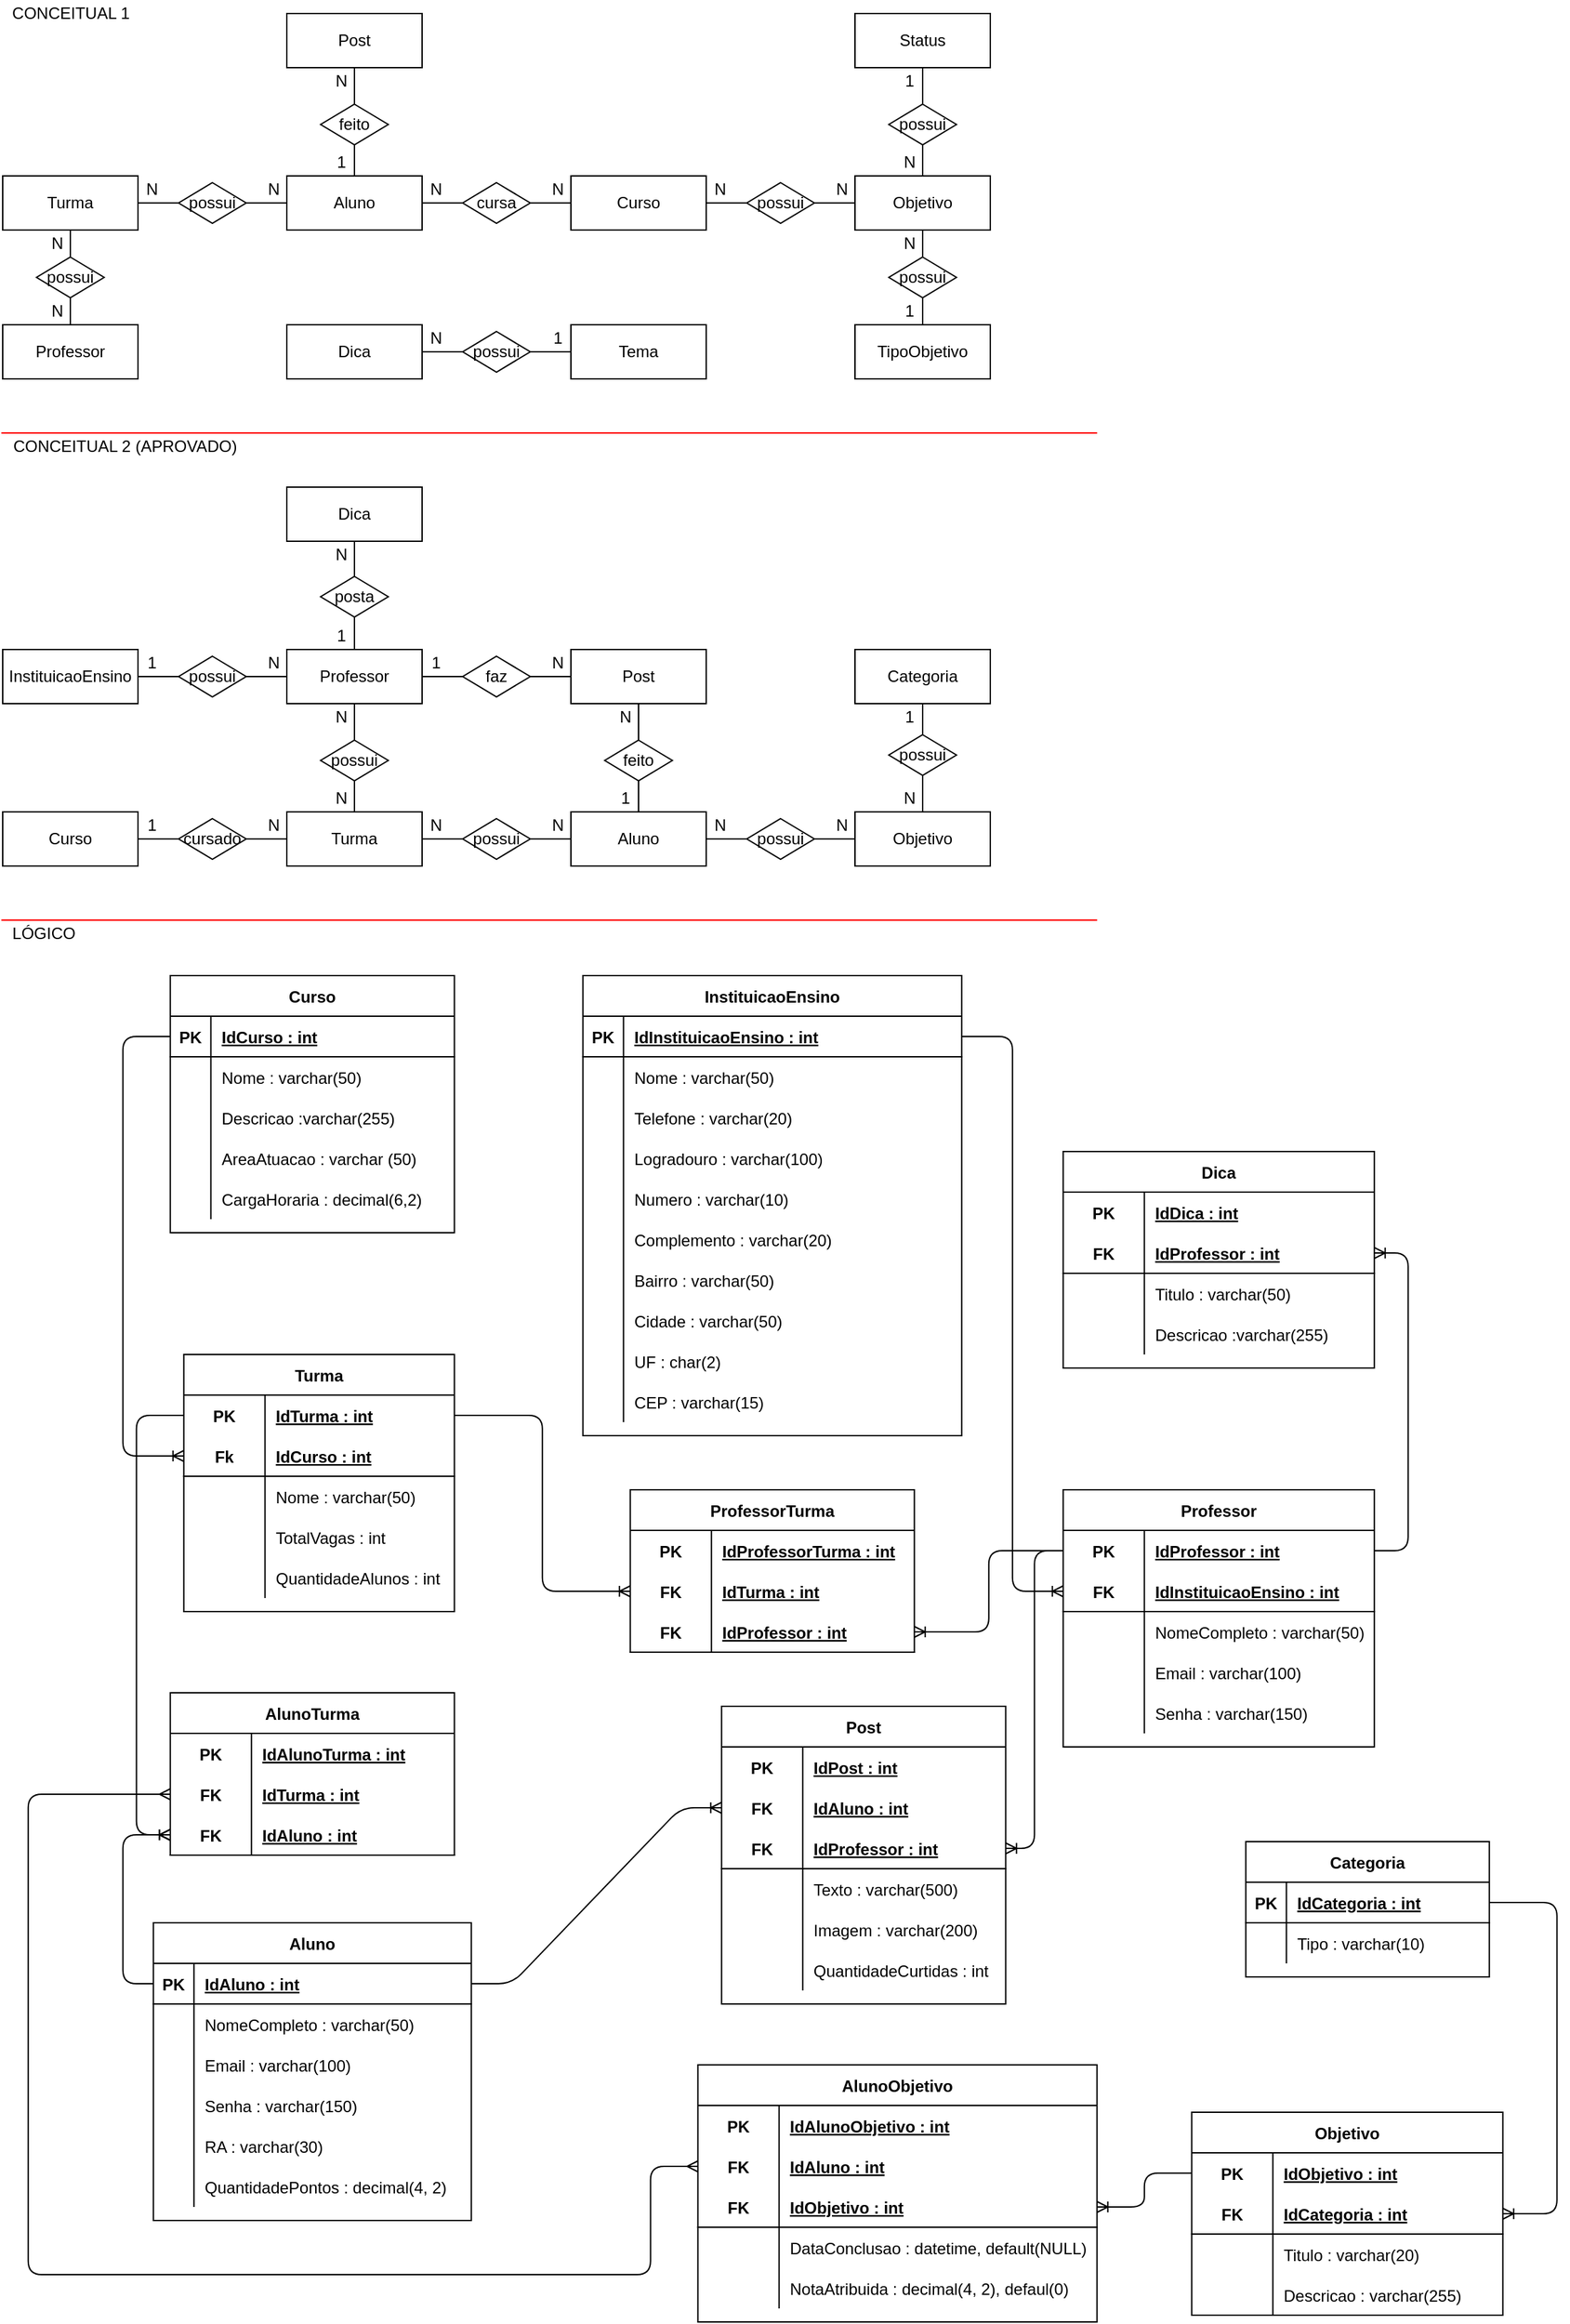 <mxfile version="13.6.5" type="device"><diagram id="R9wrO2JSYfsBZGoCUi_H" name="Page-1"><mxGraphModel dx="3308" dy="531" grid="1" gridSize="10" guides="1" tooltips="1" connect="1" arrows="1" fold="1" page="1" pageScale="1" pageWidth="827" pageHeight="1169" math="0" shadow="0"><root><mxCell id="0"/><mxCell id="1" parent="0"/><mxCell id="YoXgmUNrDzP5iktc5oEC-199" style="edgeStyle=orthogonalEdgeStyle;rounded=0;orthogonalLoop=1;jettySize=auto;html=1;exitX=1;exitY=0.5;exitDx=0;exitDy=0;entryX=0;entryY=0.5;entryDx=0;entryDy=0;endArrow=none;endFill=0;" edge="1" parent="1" source="YoXgmUNrDzP5iktc5oEC-200" target="YoXgmUNrDzP5iktc5oEC-211"><mxGeometry relative="1" as="geometry"/></mxCell><mxCell id="YoXgmUNrDzP5iktc5oEC-200" value="Aluno" style="whiteSpace=wrap;html=1;align=center;" vertex="1" parent="1"><mxGeometry x="211" y="1299" width="100" height="40" as="geometry"/></mxCell><mxCell id="YoXgmUNrDzP5iktc5oEC-201" value="TipoObjetivo" style="whiteSpace=wrap;html=1;align=center;" vertex="1" parent="1"><mxGeometry x="631" y="1409" width="100" height="40" as="geometry"/></mxCell><mxCell id="YoXgmUNrDzP5iktc5oEC-202" value="Curso" style="whiteSpace=wrap;html=1;align=center;" vertex="1" parent="1"><mxGeometry x="421" y="1299" width="100" height="40" as="geometry"/></mxCell><mxCell id="YoXgmUNrDzP5iktc5oEC-203" value="Objetivo" style="whiteSpace=wrap;html=1;align=center;" vertex="1" parent="1"><mxGeometry x="631" y="1299" width="100" height="40" as="geometry"/></mxCell><mxCell id="YoXgmUNrDzP5iktc5oEC-204" style="edgeStyle=orthogonalEdgeStyle;rounded=0;orthogonalLoop=1;jettySize=auto;html=1;exitX=0;exitY=0.5;exitDx=0;exitDy=0;entryX=1;entryY=0.5;entryDx=0;entryDy=0;endArrow=none;endFill=0;" edge="1" parent="1" source="YoXgmUNrDzP5iktc5oEC-206" target="YoXgmUNrDzP5iktc5oEC-202"><mxGeometry relative="1" as="geometry"/></mxCell><mxCell id="YoXgmUNrDzP5iktc5oEC-205" style="edgeStyle=orthogonalEdgeStyle;rounded=0;orthogonalLoop=1;jettySize=auto;html=1;exitX=1;exitY=0.5;exitDx=0;exitDy=0;entryX=0;entryY=0.5;entryDx=0;entryDy=0;endArrow=none;endFill=0;" edge="1" parent="1" source="YoXgmUNrDzP5iktc5oEC-206" target="YoXgmUNrDzP5iktc5oEC-203"><mxGeometry relative="1" as="geometry"/></mxCell><mxCell id="YoXgmUNrDzP5iktc5oEC-206" value="possui" style="shape=rhombus;perimeter=rhombusPerimeter;whiteSpace=wrap;html=1;align=center;" vertex="1" parent="1"><mxGeometry x="551" y="1304" width="50" height="30" as="geometry"/></mxCell><mxCell id="YoXgmUNrDzP5iktc5oEC-207" style="edgeStyle=orthogonalEdgeStyle;rounded=0;orthogonalLoop=1;jettySize=auto;html=1;exitX=0.5;exitY=1;exitDx=0;exitDy=0;entryX=0.5;entryY=0;entryDx=0;entryDy=0;endArrow=none;endFill=0;" edge="1" parent="1" source="YoXgmUNrDzP5iktc5oEC-209" target="YoXgmUNrDzP5iktc5oEC-201"><mxGeometry relative="1" as="geometry"/></mxCell><mxCell id="YoXgmUNrDzP5iktc5oEC-208" style="edgeStyle=orthogonalEdgeStyle;rounded=0;orthogonalLoop=1;jettySize=auto;html=1;exitX=0.5;exitY=0;exitDx=0;exitDy=0;entryX=0.5;entryY=1;entryDx=0;entryDy=0;endArrow=none;endFill=0;" edge="1" parent="1" source="YoXgmUNrDzP5iktc5oEC-209" target="YoXgmUNrDzP5iktc5oEC-203"><mxGeometry relative="1" as="geometry"/></mxCell><mxCell id="YoXgmUNrDzP5iktc5oEC-209" value="possui" style="shape=rhombus;perimeter=rhombusPerimeter;whiteSpace=wrap;html=1;align=center;" vertex="1" parent="1"><mxGeometry x="656" y="1359" width="50" height="30" as="geometry"/></mxCell><mxCell id="YoXgmUNrDzP5iktc5oEC-210" style="edgeStyle=orthogonalEdgeStyle;rounded=0;orthogonalLoop=1;jettySize=auto;html=1;exitX=1;exitY=0.5;exitDx=0;exitDy=0;entryX=0;entryY=0.5;entryDx=0;entryDy=0;endArrow=none;endFill=0;" edge="1" parent="1" source="YoXgmUNrDzP5iktc5oEC-211" target="YoXgmUNrDzP5iktc5oEC-202"><mxGeometry relative="1" as="geometry"/></mxCell><mxCell id="YoXgmUNrDzP5iktc5oEC-211" value="cursa" style="shape=rhombus;perimeter=rhombusPerimeter;whiteSpace=wrap;html=1;align=center;" vertex="1" parent="1"><mxGeometry x="341" y="1304" width="50" height="30" as="geometry"/></mxCell><mxCell id="YoXgmUNrDzP5iktc5oEC-212" style="edgeStyle=orthogonalEdgeStyle;rounded=0;orthogonalLoop=1;jettySize=auto;html=1;exitX=1;exitY=0.5;exitDx=0;exitDy=0;entryX=0;entryY=0.5;entryDx=0;entryDy=0;endArrow=none;endFill=0;" edge="1" parent="1" source="YoXgmUNrDzP5iktc5oEC-213" target="YoXgmUNrDzP5iktc5oEC-200"><mxGeometry relative="1" as="geometry"/></mxCell><mxCell id="YoXgmUNrDzP5iktc5oEC-213" value="possui" style="shape=rhombus;perimeter=rhombusPerimeter;whiteSpace=wrap;html=1;align=center;" vertex="1" parent="1"><mxGeometry x="131" y="1304" width="50" height="30" as="geometry"/></mxCell><mxCell id="YoXgmUNrDzP5iktc5oEC-214" style="edgeStyle=orthogonalEdgeStyle;rounded=0;orthogonalLoop=1;jettySize=auto;html=1;exitX=1;exitY=0.5;exitDx=0;exitDy=0;entryX=0;entryY=0.5;entryDx=0;entryDy=0;endArrow=none;endFill=0;" edge="1" parent="1" source="YoXgmUNrDzP5iktc5oEC-215" target="YoXgmUNrDzP5iktc5oEC-213"><mxGeometry relative="1" as="geometry"/></mxCell><mxCell id="YoXgmUNrDzP5iktc5oEC-215" value="Turma" style="whiteSpace=wrap;html=1;align=center;" vertex="1" parent="1"><mxGeometry x="1" y="1299" width="100" height="40" as="geometry"/></mxCell><mxCell id="YoXgmUNrDzP5iktc5oEC-216" value="Professor" style="whiteSpace=wrap;html=1;align=center;" vertex="1" parent="1"><mxGeometry x="1" y="1409" width="100" height="40" as="geometry"/></mxCell><mxCell id="YoXgmUNrDzP5iktc5oEC-217" style="edgeStyle=orthogonalEdgeStyle;rounded=0;orthogonalLoop=1;jettySize=auto;html=1;exitX=0.5;exitY=0;exitDx=0;exitDy=0;entryX=0.5;entryY=1;entryDx=0;entryDy=0;endArrow=none;endFill=0;" edge="1" parent="1" source="YoXgmUNrDzP5iktc5oEC-219" target="YoXgmUNrDzP5iktc5oEC-215"><mxGeometry relative="1" as="geometry"/></mxCell><mxCell id="YoXgmUNrDzP5iktc5oEC-218" style="edgeStyle=orthogonalEdgeStyle;rounded=0;orthogonalLoop=1;jettySize=auto;html=1;exitX=0.5;exitY=1;exitDx=0;exitDy=0;entryX=0.5;entryY=0;entryDx=0;entryDy=0;endArrow=none;endFill=0;" edge="1" parent="1" source="YoXgmUNrDzP5iktc5oEC-219" target="YoXgmUNrDzP5iktc5oEC-216"><mxGeometry relative="1" as="geometry"/></mxCell><mxCell id="YoXgmUNrDzP5iktc5oEC-219" value="possui" style="shape=rhombus;perimeter=rhombusPerimeter;whiteSpace=wrap;html=1;align=center;" vertex="1" parent="1"><mxGeometry x="26" y="1359" width="50" height="30" as="geometry"/></mxCell><mxCell id="YoXgmUNrDzP5iktc5oEC-220" style="edgeStyle=orthogonalEdgeStyle;rounded=0;orthogonalLoop=1;jettySize=auto;html=1;exitX=1;exitY=0.5;exitDx=0;exitDy=0;entryX=0;entryY=0.5;entryDx=0;entryDy=0;endArrow=none;endFill=0;" edge="1" parent="1" source="YoXgmUNrDzP5iktc5oEC-221" target="YoXgmUNrDzP5iktc5oEC-224"><mxGeometry relative="1" as="geometry"/></mxCell><mxCell id="YoXgmUNrDzP5iktc5oEC-221" value="Dica" style="whiteSpace=wrap;html=1;align=center;" vertex="1" parent="1"><mxGeometry x="211" y="1409" width="100" height="40" as="geometry"/></mxCell><mxCell id="YoXgmUNrDzP5iktc5oEC-222" value="Tema" style="whiteSpace=wrap;html=1;align=center;" vertex="1" parent="1"><mxGeometry x="421" y="1409" width="100" height="40" as="geometry"/></mxCell><mxCell id="YoXgmUNrDzP5iktc5oEC-223" style="edgeStyle=orthogonalEdgeStyle;rounded=0;orthogonalLoop=1;jettySize=auto;html=1;exitX=1;exitY=0.5;exitDx=0;exitDy=0;entryX=0;entryY=0.5;entryDx=0;entryDy=0;endArrow=none;endFill=0;" edge="1" parent="1" source="YoXgmUNrDzP5iktc5oEC-224" target="YoXgmUNrDzP5iktc5oEC-222"><mxGeometry relative="1" as="geometry"/></mxCell><mxCell id="YoXgmUNrDzP5iktc5oEC-224" value="possui" style="shape=rhombus;perimeter=rhombusPerimeter;whiteSpace=wrap;html=1;align=center;" vertex="1" parent="1"><mxGeometry x="341" y="1414" width="50" height="30" as="geometry"/></mxCell><mxCell id="YoXgmUNrDzP5iktc5oEC-225" style="edgeStyle=orthogonalEdgeStyle;rounded=0;orthogonalLoop=1;jettySize=auto;html=1;exitX=0.5;exitY=1;exitDx=0;exitDy=0;entryX=0.5;entryY=0;entryDx=0;entryDy=0;endArrow=none;endFill=0;" edge="1" parent="1" source="YoXgmUNrDzP5iktc5oEC-226" target="YoXgmUNrDzP5iktc5oEC-228"><mxGeometry relative="1" as="geometry"/></mxCell><mxCell id="YoXgmUNrDzP5iktc5oEC-226" value="Status" style="whiteSpace=wrap;html=1;align=center;" vertex="1" parent="1"><mxGeometry x="631" y="1179" width="100" height="40" as="geometry"/></mxCell><mxCell id="YoXgmUNrDzP5iktc5oEC-227" style="edgeStyle=orthogonalEdgeStyle;rounded=0;orthogonalLoop=1;jettySize=auto;html=1;exitX=0.5;exitY=1;exitDx=0;exitDy=0;entryX=0.5;entryY=0;entryDx=0;entryDy=0;endArrow=none;endFill=0;" edge="1" parent="1" source="YoXgmUNrDzP5iktc5oEC-228" target="YoXgmUNrDzP5iktc5oEC-203"><mxGeometry relative="1" as="geometry"/></mxCell><mxCell id="YoXgmUNrDzP5iktc5oEC-228" value="possui" style="shape=rhombus;perimeter=rhombusPerimeter;whiteSpace=wrap;html=1;align=center;" vertex="1" parent="1"><mxGeometry x="656" y="1246" width="50" height="30" as="geometry"/></mxCell><mxCell id="YoXgmUNrDzP5iktc5oEC-229" style="edgeStyle=orthogonalEdgeStyle;rounded=0;orthogonalLoop=1;jettySize=auto;html=1;exitX=0.5;exitY=1;exitDx=0;exitDy=0;entryX=0.5;entryY=0;entryDx=0;entryDy=0;endArrow=none;endFill=0;" edge="1" parent="1" source="YoXgmUNrDzP5iktc5oEC-230" target="YoXgmUNrDzP5iktc5oEC-232"><mxGeometry relative="1" as="geometry"/></mxCell><mxCell id="YoXgmUNrDzP5iktc5oEC-230" value="Post" style="whiteSpace=wrap;html=1;align=center;" vertex="1" parent="1"><mxGeometry x="211" y="1179" width="100" height="40" as="geometry"/></mxCell><mxCell id="YoXgmUNrDzP5iktc5oEC-231" style="edgeStyle=orthogonalEdgeStyle;rounded=0;orthogonalLoop=1;jettySize=auto;html=1;exitX=0.5;exitY=1;exitDx=0;exitDy=0;entryX=0.5;entryY=0;entryDx=0;entryDy=0;endArrow=none;endFill=0;" edge="1" parent="1" source="YoXgmUNrDzP5iktc5oEC-232" target="YoXgmUNrDzP5iktc5oEC-200"><mxGeometry relative="1" as="geometry"/></mxCell><mxCell id="YoXgmUNrDzP5iktc5oEC-232" value="feito" style="shape=rhombus;perimeter=rhombusPerimeter;whiteSpace=wrap;html=1;align=center;" vertex="1" parent="1"><mxGeometry x="236" y="1246" width="50" height="30" as="geometry"/></mxCell><mxCell id="YoXgmUNrDzP5iktc5oEC-233" value="N" style="text;html=1;align=center;verticalAlign=middle;resizable=0;points=[];autosize=1;" vertex="1" parent="1"><mxGeometry x="241" y="1219" width="20" height="20" as="geometry"/></mxCell><mxCell id="YoXgmUNrDzP5iktc5oEC-234" value="1" style="text;html=1;align=center;verticalAlign=middle;resizable=0;points=[];autosize=1;" vertex="1" parent="1"><mxGeometry x="241" y="1279" width="20" height="20" as="geometry"/></mxCell><mxCell id="YoXgmUNrDzP5iktc5oEC-235" value="N" style="text;html=1;align=center;verticalAlign=middle;resizable=0;points=[];autosize=1;" vertex="1" parent="1"><mxGeometry x="401" y="1299" width="20" height="20" as="geometry"/></mxCell><mxCell id="YoXgmUNrDzP5iktc5oEC-236" value="N" style="text;html=1;align=center;verticalAlign=middle;resizable=0;points=[];autosize=1;" vertex="1" parent="1"><mxGeometry x="311" y="1299" width="20" height="20" as="geometry"/></mxCell><mxCell id="YoXgmUNrDzP5iktc5oEC-237" value="N" style="text;html=1;align=center;verticalAlign=middle;resizable=0;points=[];autosize=1;" vertex="1" parent="1"><mxGeometry x="611" y="1299" width="20" height="20" as="geometry"/></mxCell><mxCell id="YoXgmUNrDzP5iktc5oEC-238" value="N" style="text;html=1;align=center;verticalAlign=middle;resizable=0;points=[];autosize=1;" vertex="1" parent="1"><mxGeometry x="521" y="1299" width="20" height="20" as="geometry"/></mxCell><mxCell id="YoXgmUNrDzP5iktc5oEC-239" value="N" style="text;html=1;align=center;verticalAlign=middle;resizable=0;points=[];autosize=1;" vertex="1" parent="1"><mxGeometry x="191" y="1299" width="20" height="20" as="geometry"/></mxCell><mxCell id="YoXgmUNrDzP5iktc5oEC-240" value="N" style="text;html=1;align=center;verticalAlign=middle;resizable=0;points=[];autosize=1;" vertex="1" parent="1"><mxGeometry x="101" y="1299" width="20" height="20" as="geometry"/></mxCell><mxCell id="YoXgmUNrDzP5iktc5oEC-241" value="N" style="text;html=1;align=center;verticalAlign=middle;resizable=0;points=[];autosize=1;" vertex="1" parent="1"><mxGeometry x="661" y="1279" width="20" height="20" as="geometry"/></mxCell><mxCell id="YoXgmUNrDzP5iktc5oEC-242" value="1" style="text;html=1;align=center;verticalAlign=middle;resizable=0;points=[];autosize=1;" vertex="1" parent="1"><mxGeometry x="661" y="1219" width="20" height="20" as="geometry"/></mxCell><mxCell id="YoXgmUNrDzP5iktc5oEC-243" value="N" style="text;html=1;align=center;verticalAlign=middle;resizable=0;points=[];autosize=1;" vertex="1" parent="1"><mxGeometry x="31" y="1389" width="20" height="20" as="geometry"/></mxCell><mxCell id="YoXgmUNrDzP5iktc5oEC-244" value="N" style="text;html=1;align=center;verticalAlign=middle;resizable=0;points=[];autosize=1;" vertex="1" parent="1"><mxGeometry x="31" y="1339" width="20" height="20" as="geometry"/></mxCell><mxCell id="YoXgmUNrDzP5iktc5oEC-245" value="N" style="text;html=1;align=center;verticalAlign=middle;resizable=0;points=[];autosize=1;" vertex="1" parent="1"><mxGeometry x="311" y="1409" width="20" height="20" as="geometry"/></mxCell><mxCell id="YoXgmUNrDzP5iktc5oEC-246" value="1" style="text;html=1;align=center;verticalAlign=middle;resizable=0;points=[];autosize=1;" vertex="1" parent="1"><mxGeometry x="401" y="1409" width="20" height="20" as="geometry"/></mxCell><mxCell id="YoXgmUNrDzP5iktc5oEC-247" value="N" style="text;html=1;align=center;verticalAlign=middle;resizable=0;points=[];autosize=1;" vertex="1" parent="1"><mxGeometry x="661" y="1339" width="20" height="20" as="geometry"/></mxCell><mxCell id="YoXgmUNrDzP5iktc5oEC-248" value="1" style="text;html=1;align=center;verticalAlign=middle;resizable=0;points=[];autosize=1;" vertex="1" parent="1"><mxGeometry x="661" y="1389" width="20" height="20" as="geometry"/></mxCell><mxCell id="YoXgmUNrDzP5iktc5oEC-249" value="" style="endArrow=none;html=1;strokeColor=#FF0000;" edge="1" parent="1"><mxGeometry width="50" height="50" relative="1" as="geometry"><mxPoint y="1489" as="sourcePoint"/><mxPoint x="810" y="1489" as="targetPoint"/></mxGeometry></mxCell><mxCell id="YoXgmUNrDzP5iktc5oEC-250" value="Categoria" style="whiteSpace=wrap;html=1;align=center;" vertex="1" parent="1"><mxGeometry x="631" y="1649" width="100" height="40" as="geometry"/></mxCell><mxCell id="YoXgmUNrDzP5iktc5oEC-251" value="Objetivo" style="whiteSpace=wrap;html=1;align=center;" vertex="1" parent="1"><mxGeometry x="631" y="1769" width="100" height="40" as="geometry"/></mxCell><mxCell id="YoXgmUNrDzP5iktc5oEC-252" style="edgeStyle=orthogonalEdgeStyle;rounded=0;orthogonalLoop=1;jettySize=auto;html=1;exitX=0.5;exitY=1;exitDx=0;exitDy=0;entryX=0.5;entryY=0;entryDx=0;entryDy=0;endArrow=none;endFill=0;" edge="1" parent="1" source="YoXgmUNrDzP5iktc5oEC-254" target="YoXgmUNrDzP5iktc5oEC-251"><mxGeometry relative="1" as="geometry"/></mxCell><mxCell id="YoXgmUNrDzP5iktc5oEC-253" style="edgeStyle=orthogonalEdgeStyle;rounded=0;orthogonalLoop=1;jettySize=auto;html=1;exitX=0.5;exitY=0;exitDx=0;exitDy=0;entryX=0.5;entryY=1;entryDx=0;entryDy=0;endArrow=none;endFill=0;" edge="1" parent="1" source="YoXgmUNrDzP5iktc5oEC-254" target="YoXgmUNrDzP5iktc5oEC-250"><mxGeometry relative="1" as="geometry"/></mxCell><mxCell id="YoXgmUNrDzP5iktc5oEC-254" value="possui" style="shape=rhombus;perimeter=rhombusPerimeter;whiteSpace=wrap;html=1;align=center;" vertex="1" parent="1"><mxGeometry x="656" y="1712" width="50" height="30" as="geometry"/></mxCell><mxCell id="YoXgmUNrDzP5iktc5oEC-255" value="N" style="text;html=1;align=center;verticalAlign=middle;resizable=0;points=[];autosize=1;" vertex="1" parent="1"><mxGeometry x="661" y="1749" width="20" height="20" as="geometry"/></mxCell><mxCell id="YoXgmUNrDzP5iktc5oEC-256" value="1" style="text;html=1;align=center;verticalAlign=middle;resizable=0;points=[];autosize=1;" vertex="1" parent="1"><mxGeometry x="661" y="1689" width="20" height="20" as="geometry"/></mxCell><mxCell id="YoXgmUNrDzP5iktc5oEC-257" style="edgeStyle=orthogonalEdgeStyle;rounded=0;orthogonalLoop=1;jettySize=auto;html=1;exitX=1;exitY=0.5;exitDx=0;exitDy=0;entryX=0;entryY=0.5;entryDx=0;entryDy=0;endArrow=none;endFill=0;" edge="1" parent="1" source="YoXgmUNrDzP5iktc5oEC-258" target="YoXgmUNrDzP5iktc5oEC-260"><mxGeometry relative="1" as="geometry"/></mxCell><mxCell id="YoXgmUNrDzP5iktc5oEC-258" value="Aluno" style="whiteSpace=wrap;html=1;align=center;" vertex="1" parent="1"><mxGeometry x="421" y="1769" width="100" height="40" as="geometry"/></mxCell><mxCell id="YoXgmUNrDzP5iktc5oEC-259" style="edgeStyle=orthogonalEdgeStyle;rounded=0;orthogonalLoop=1;jettySize=auto;html=1;exitX=1;exitY=0.5;exitDx=0;exitDy=0;entryX=0;entryY=0.5;entryDx=0;entryDy=0;endArrow=none;endFill=0;strokeColor=#000000;" edge="1" parent="1" source="YoXgmUNrDzP5iktc5oEC-260" target="YoXgmUNrDzP5iktc5oEC-251"><mxGeometry relative="1" as="geometry"/></mxCell><mxCell id="YoXgmUNrDzP5iktc5oEC-260" value="possui" style="shape=rhombus;perimeter=rhombusPerimeter;whiteSpace=wrap;html=1;align=center;" vertex="1" parent="1"><mxGeometry x="551" y="1774" width="50" height="30" as="geometry"/></mxCell><mxCell id="YoXgmUNrDzP5iktc5oEC-261" value="N" style="text;html=1;align=center;verticalAlign=middle;resizable=0;points=[];autosize=1;" vertex="1" parent="1"><mxGeometry x="521" y="1769" width="20" height="20" as="geometry"/></mxCell><mxCell id="YoXgmUNrDzP5iktc5oEC-262" value="N" style="text;html=1;align=center;verticalAlign=middle;resizable=0;points=[];autosize=1;" vertex="1" parent="1"><mxGeometry x="611" y="1769" width="20" height="20" as="geometry"/></mxCell><mxCell id="YoXgmUNrDzP5iktc5oEC-263" style="edgeStyle=orthogonalEdgeStyle;rounded=0;orthogonalLoop=1;jettySize=auto;html=1;exitX=1;exitY=0.5;exitDx=0;exitDy=0;entryX=0;entryY=0.5;entryDx=0;entryDy=0;endArrow=none;endFill=0;strokeColor=#000000;" edge="1" parent="1" source="YoXgmUNrDzP5iktc5oEC-264" target="YoXgmUNrDzP5iktc5oEC-266"><mxGeometry relative="1" as="geometry"/></mxCell><mxCell id="YoXgmUNrDzP5iktc5oEC-264" value="Turma" style="whiteSpace=wrap;html=1;align=center;" vertex="1" parent="1"><mxGeometry x="211" y="1769" width="100" height="40" as="geometry"/></mxCell><mxCell id="YoXgmUNrDzP5iktc5oEC-265" style="edgeStyle=orthogonalEdgeStyle;rounded=0;orthogonalLoop=1;jettySize=auto;html=1;exitX=1;exitY=0.5;exitDx=0;exitDy=0;entryX=0;entryY=0.5;entryDx=0;entryDy=0;endArrow=none;endFill=0;strokeColor=#000000;" edge="1" parent="1" source="YoXgmUNrDzP5iktc5oEC-266" target="YoXgmUNrDzP5iktc5oEC-258"><mxGeometry relative="1" as="geometry"/></mxCell><mxCell id="YoXgmUNrDzP5iktc5oEC-266" value="possui" style="shape=rhombus;perimeter=rhombusPerimeter;whiteSpace=wrap;html=1;align=center;" vertex="1" parent="1"><mxGeometry x="341" y="1774" width="50" height="30" as="geometry"/></mxCell><mxCell id="YoXgmUNrDzP5iktc5oEC-267" value="N" style="text;html=1;align=center;verticalAlign=middle;resizable=0;points=[];autosize=1;" vertex="1" parent="1"><mxGeometry x="311" y="1769" width="20" height="20" as="geometry"/></mxCell><mxCell id="YoXgmUNrDzP5iktc5oEC-268" value="N" style="text;html=1;align=center;verticalAlign=middle;resizable=0;points=[];autosize=1;" vertex="1" parent="1"><mxGeometry x="401" y="1769" width="20" height="20" as="geometry"/></mxCell><mxCell id="YoXgmUNrDzP5iktc5oEC-269" style="edgeStyle=orthogonalEdgeStyle;rounded=0;orthogonalLoop=1;jettySize=auto;html=1;exitX=1;exitY=0.5;exitDx=0;exitDy=0;entryX=0;entryY=0.5;entryDx=0;entryDy=0;endArrow=none;endFill=0;strokeColor=#000000;" edge="1" parent="1" source="YoXgmUNrDzP5iktc5oEC-270" target="YoXgmUNrDzP5iktc5oEC-264"><mxGeometry relative="1" as="geometry"/></mxCell><mxCell id="YoXgmUNrDzP5iktc5oEC-270" value="cursado" style="shape=rhombus;perimeter=rhombusPerimeter;whiteSpace=wrap;html=1;align=center;" vertex="1" parent="1"><mxGeometry x="131" y="1774" width="50" height="30" as="geometry"/></mxCell><mxCell id="YoXgmUNrDzP5iktc5oEC-271" style="edgeStyle=orthogonalEdgeStyle;rounded=0;orthogonalLoop=1;jettySize=auto;html=1;exitX=1;exitY=0.5;exitDx=0;exitDy=0;entryX=0;entryY=0.5;entryDx=0;entryDy=0;endArrow=none;endFill=0;strokeColor=#000000;" edge="1" parent="1" source="YoXgmUNrDzP5iktc5oEC-272" target="YoXgmUNrDzP5iktc5oEC-270"><mxGeometry relative="1" as="geometry"/></mxCell><mxCell id="YoXgmUNrDzP5iktc5oEC-272" value="Curso" style="whiteSpace=wrap;html=1;align=center;" vertex="1" parent="1"><mxGeometry x="1" y="1769" width="100" height="40" as="geometry"/></mxCell><mxCell id="YoXgmUNrDzP5iktc5oEC-273" value="N" style="text;html=1;align=center;verticalAlign=middle;resizable=0;points=[];autosize=1;" vertex="1" parent="1"><mxGeometry x="191" y="1769" width="20" height="20" as="geometry"/></mxCell><mxCell id="YoXgmUNrDzP5iktc5oEC-274" value="1" style="text;html=1;align=center;verticalAlign=middle;resizable=0;points=[];autosize=1;" vertex="1" parent="1"><mxGeometry x="101" y="1769" width="20" height="20" as="geometry"/></mxCell><mxCell id="YoXgmUNrDzP5iktc5oEC-275" style="edgeStyle=orthogonalEdgeStyle;rounded=0;orthogonalLoop=1;jettySize=auto;html=1;exitX=0.5;exitY=1;exitDx=0;exitDy=0;entryX=0.5;entryY=0;entryDx=0;entryDy=0;endArrow=none;endFill=0;strokeColor=#000000;" edge="1" parent="1" source="YoXgmUNrDzP5iktc5oEC-276" target="YoXgmUNrDzP5iktc5oEC-278"><mxGeometry relative="1" as="geometry"/></mxCell><mxCell id="YoXgmUNrDzP5iktc5oEC-276" value="Post" style="whiteSpace=wrap;html=1;align=center;" vertex="1" parent="1"><mxGeometry x="421" y="1649" width="100" height="40" as="geometry"/></mxCell><mxCell id="YoXgmUNrDzP5iktc5oEC-277" style="edgeStyle=orthogonalEdgeStyle;rounded=0;orthogonalLoop=1;jettySize=auto;html=1;exitX=0.5;exitY=1;exitDx=0;exitDy=0;entryX=0.5;entryY=0;entryDx=0;entryDy=0;endArrow=none;endFill=0;strokeColor=#000000;" edge="1" parent="1" source="YoXgmUNrDzP5iktc5oEC-278" target="YoXgmUNrDzP5iktc5oEC-258"><mxGeometry relative="1" as="geometry"/></mxCell><mxCell id="YoXgmUNrDzP5iktc5oEC-278" value="feito" style="shape=rhombus;perimeter=rhombusPerimeter;whiteSpace=wrap;html=1;align=center;" vertex="1" parent="1"><mxGeometry x="446" y="1716" width="50" height="30" as="geometry"/></mxCell><mxCell id="YoXgmUNrDzP5iktc5oEC-279" value="1" style="text;html=1;align=center;verticalAlign=middle;resizable=0;points=[];autosize=1;" vertex="1" parent="1"><mxGeometry x="451" y="1749" width="20" height="20" as="geometry"/></mxCell><mxCell id="YoXgmUNrDzP5iktc5oEC-280" value="N" style="text;html=1;align=center;verticalAlign=middle;resizable=0;points=[];autosize=1;" vertex="1" parent="1"><mxGeometry x="451" y="1689" width="20" height="20" as="geometry"/></mxCell><mxCell id="YoXgmUNrDzP5iktc5oEC-281" style="edgeStyle=orthogonalEdgeStyle;rounded=0;orthogonalLoop=1;jettySize=auto;html=1;exitX=0.5;exitY=0;exitDx=0;exitDy=0;entryX=0.5;entryY=1;entryDx=0;entryDy=0;endArrow=none;endFill=0;" edge="1" parent="1" source="YoXgmUNrDzP5iktc5oEC-282" target="YoXgmUNrDzP5iktc5oEC-296"><mxGeometry relative="1" as="geometry"/></mxCell><mxCell id="YoXgmUNrDzP5iktc5oEC-282" value="Professor" style="whiteSpace=wrap;html=1;align=center;" vertex="1" parent="1"><mxGeometry x="211" y="1649" width="100" height="40" as="geometry"/></mxCell><mxCell id="YoXgmUNrDzP5iktc5oEC-283" style="edgeStyle=orthogonalEdgeStyle;rounded=0;orthogonalLoop=1;jettySize=auto;html=1;exitX=0.5;exitY=1;exitDx=0;exitDy=0;entryX=0.5;entryY=0;entryDx=0;entryDy=0;endArrow=none;endFill=0;strokeColor=#000000;" edge="1" parent="1" source="YoXgmUNrDzP5iktc5oEC-285" target="YoXgmUNrDzP5iktc5oEC-264"><mxGeometry relative="1" as="geometry"/></mxCell><mxCell id="YoXgmUNrDzP5iktc5oEC-284" style="edgeStyle=orthogonalEdgeStyle;rounded=0;orthogonalLoop=1;jettySize=auto;html=1;exitX=0.5;exitY=0;exitDx=0;exitDy=0;entryX=0.5;entryY=1;entryDx=0;entryDy=0;endArrow=none;endFill=0;strokeColor=#000000;" edge="1" parent="1" source="YoXgmUNrDzP5iktc5oEC-285" target="YoXgmUNrDzP5iktc5oEC-282"><mxGeometry relative="1" as="geometry"/></mxCell><mxCell id="YoXgmUNrDzP5iktc5oEC-285" value="possui" style="shape=rhombus;perimeter=rhombusPerimeter;whiteSpace=wrap;html=1;align=center;" vertex="1" parent="1"><mxGeometry x="236" y="1716" width="50" height="30" as="geometry"/></mxCell><mxCell id="YoXgmUNrDzP5iktc5oEC-286" value="N" style="text;html=1;align=center;verticalAlign=middle;resizable=0;points=[];autosize=1;" vertex="1" parent="1"><mxGeometry x="241" y="1689" width="20" height="20" as="geometry"/></mxCell><mxCell id="YoXgmUNrDzP5iktc5oEC-287" value="N" style="text;html=1;align=center;verticalAlign=middle;resizable=0;points=[];autosize=1;" vertex="1" parent="1"><mxGeometry x="241" y="1749" width="20" height="20" as="geometry"/></mxCell><mxCell id="YoXgmUNrDzP5iktc5oEC-288" value="InstituicaoEnsino" style="whiteSpace=wrap;html=1;align=center;" vertex="1" parent="1"><mxGeometry x="1" y="1649" width="100" height="40" as="geometry"/></mxCell><mxCell id="YoXgmUNrDzP5iktc5oEC-289" style="edgeStyle=orthogonalEdgeStyle;rounded=0;orthogonalLoop=1;jettySize=auto;html=1;exitX=1;exitY=0.5;exitDx=0;exitDy=0;entryX=0;entryY=0.5;entryDx=0;entryDy=0;endArrow=none;endFill=0;strokeColor=#000000;" edge="1" parent="1" source="YoXgmUNrDzP5iktc5oEC-291" target="YoXgmUNrDzP5iktc5oEC-282"><mxGeometry relative="1" as="geometry"/></mxCell><mxCell id="YoXgmUNrDzP5iktc5oEC-290" style="edgeStyle=orthogonalEdgeStyle;rounded=0;orthogonalLoop=1;jettySize=auto;html=1;exitX=0;exitY=0.5;exitDx=0;exitDy=0;entryX=1;entryY=0.5;entryDx=0;entryDy=0;endArrow=none;endFill=0;strokeColor=#000000;" edge="1" parent="1" source="YoXgmUNrDzP5iktc5oEC-291" target="YoXgmUNrDzP5iktc5oEC-288"><mxGeometry relative="1" as="geometry"/></mxCell><mxCell id="YoXgmUNrDzP5iktc5oEC-291" value="possui" style="shape=rhombus;perimeter=rhombusPerimeter;whiteSpace=wrap;html=1;align=center;" vertex="1" parent="1"><mxGeometry x="131" y="1654" width="50" height="30" as="geometry"/></mxCell><mxCell id="YoXgmUNrDzP5iktc5oEC-292" value="1" style="text;html=1;align=center;verticalAlign=middle;resizable=0;points=[];autosize=1;" vertex="1" parent="1"><mxGeometry x="101" y="1649" width="20" height="20" as="geometry"/></mxCell><mxCell id="YoXgmUNrDzP5iktc5oEC-293" value="N" style="text;html=1;align=center;verticalAlign=middle;resizable=0;points=[];autosize=1;" vertex="1" parent="1"><mxGeometry x="191" y="1649" width="20" height="20" as="geometry"/></mxCell><mxCell id="YoXgmUNrDzP5iktc5oEC-294" value="Dica" style="whiteSpace=wrap;html=1;align=center;" vertex="1" parent="1"><mxGeometry x="211" y="1529" width="100" height="40" as="geometry"/></mxCell><mxCell id="YoXgmUNrDzP5iktc5oEC-295" style="edgeStyle=orthogonalEdgeStyle;rounded=0;orthogonalLoop=1;jettySize=auto;html=1;exitX=0.5;exitY=0;exitDx=0;exitDy=0;entryX=0.5;entryY=1;entryDx=0;entryDy=0;endArrow=none;endFill=0;" edge="1" parent="1" source="YoXgmUNrDzP5iktc5oEC-296" target="YoXgmUNrDzP5iktc5oEC-294"><mxGeometry relative="1" as="geometry"/></mxCell><mxCell id="YoXgmUNrDzP5iktc5oEC-296" value="posta" style="shape=rhombus;perimeter=rhombusPerimeter;whiteSpace=wrap;html=1;align=center;" vertex="1" parent="1"><mxGeometry x="236" y="1595" width="50" height="30" as="geometry"/></mxCell><mxCell id="YoXgmUNrDzP5iktc5oEC-297" value="N" style="text;html=1;align=center;verticalAlign=middle;resizable=0;points=[];autosize=1;" vertex="1" parent="1"><mxGeometry x="241" y="1569" width="20" height="20" as="geometry"/></mxCell><mxCell id="YoXgmUNrDzP5iktc5oEC-298" value="1" style="text;html=1;align=center;verticalAlign=middle;resizable=0;points=[];autosize=1;" vertex="1" parent="1"><mxGeometry x="241" y="1629" width="20" height="20" as="geometry"/></mxCell><mxCell id="YoXgmUNrDzP5iktc5oEC-299" style="edgeStyle=orthogonalEdgeStyle;rounded=0;orthogonalLoop=1;jettySize=auto;html=1;exitX=1;exitY=0.5;exitDx=0;exitDy=0;entryX=0;entryY=0.5;entryDx=0;entryDy=0;endArrow=none;endFill=0;" edge="1" parent="1" source="YoXgmUNrDzP5iktc5oEC-301" target="YoXgmUNrDzP5iktc5oEC-276"><mxGeometry relative="1" as="geometry"/></mxCell><mxCell id="YoXgmUNrDzP5iktc5oEC-300" style="edgeStyle=orthogonalEdgeStyle;rounded=0;orthogonalLoop=1;jettySize=auto;html=1;exitX=0;exitY=0.5;exitDx=0;exitDy=0;entryX=1;entryY=0.5;entryDx=0;entryDy=0;endArrow=none;endFill=0;" edge="1" parent="1" source="YoXgmUNrDzP5iktc5oEC-301" target="YoXgmUNrDzP5iktc5oEC-282"><mxGeometry relative="1" as="geometry"/></mxCell><mxCell id="YoXgmUNrDzP5iktc5oEC-301" value="faz" style="shape=rhombus;perimeter=rhombusPerimeter;whiteSpace=wrap;html=1;align=center;" vertex="1" parent="1"><mxGeometry x="341" y="1654" width="50" height="30" as="geometry"/></mxCell><mxCell id="YoXgmUNrDzP5iktc5oEC-302" value="N" style="text;html=1;align=center;verticalAlign=middle;resizable=0;points=[];autosize=1;" vertex="1" parent="1"><mxGeometry x="401" y="1649" width="20" height="20" as="geometry"/></mxCell><mxCell id="YoXgmUNrDzP5iktc5oEC-303" value="1" style="text;html=1;align=center;verticalAlign=middle;resizable=0;points=[];autosize=1;" vertex="1" parent="1"><mxGeometry x="311" y="1649" width="20" height="20" as="geometry"/></mxCell><mxCell id="YoXgmUNrDzP5iktc5oEC-304" value="" style="endArrow=none;html=1;strokeColor=#FF0000;" edge="1" parent="1"><mxGeometry width="50" height="50" relative="1" as="geometry"><mxPoint y="1849" as="sourcePoint"/><mxPoint x="810" y="1849" as="targetPoint"/></mxGeometry></mxCell><mxCell id="YoXgmUNrDzP5iktc5oEC-305" value="CONCEITUAL 1" style="text;html=1;align=center;verticalAlign=middle;resizable=0;points=[];autosize=1;" vertex="1" parent="1"><mxGeometry x="1" y="1169" width="100" height="20" as="geometry"/></mxCell><mxCell id="YoXgmUNrDzP5iktc5oEC-306" value="CONCEITUAL 2 (APROVADO)" style="text;html=1;align=center;verticalAlign=middle;resizable=0;points=[];autosize=1;" vertex="1" parent="1"><mxGeometry x="1" y="1489" width="180" height="20" as="geometry"/></mxCell><mxCell id="YoXgmUNrDzP5iktc5oEC-307" value="LÓGICO" style="text;html=1;align=center;verticalAlign=middle;resizable=0;points=[];autosize=1;" vertex="1" parent="1"><mxGeometry x="1" y="1849" width="60" height="20" as="geometry"/></mxCell><mxCell id="YoXgmUNrDzP5iktc5oEC-509" value="" style="edgeStyle=orthogonalEdgeStyle;fontSize=12;html=1;endArrow=ERoneToMany;exitX=0;exitY=0.5;exitDx=0;exitDy=0;entryX=0;entryY=0.5;entryDx=0;entryDy=0;" edge="1" parent="1" source="YoXgmUNrDzP5iktc5oEC-511" target="YoXgmUNrDzP5iktc5oEC-575"><mxGeometry width="100" height="100" relative="1" as="geometry"><mxPoint x="109.86" y="2120" as="sourcePoint"/><mxPoint x="109.86" y="2260" as="targetPoint"/><Array as="points"><mxPoint x="89.86" y="1935"/><mxPoint x="89.86" y="2245"/></Array></mxGeometry></mxCell><mxCell id="YoXgmUNrDzP5iktc5oEC-651" value="ProfessorTurma" style="shape=table;startSize=30;container=1;collapsible=1;childLayout=tableLayout;fixedRows=1;rowLines=0;fontStyle=1;align=center;resizeLast=1;" vertex="1" parent="1"><mxGeometry x="464.86" y="2270" width="210" height="120" as="geometry"><mxRectangle x="290" y="380" width="120" height="30" as="alternateBounds"/></mxGeometry></mxCell><mxCell id="YoXgmUNrDzP5iktc5oEC-652" value="" style="shape=partialRectangle;collapsible=0;dropTarget=0;pointerEvents=0;fillColor=none;top=0;left=0;bottom=0;right=0;points=[[0,0.5],[1,0.5]];portConstraint=eastwest;" vertex="1" parent="YoXgmUNrDzP5iktc5oEC-651"><mxGeometry y="30" width="210" height="30" as="geometry"/></mxCell><mxCell id="YoXgmUNrDzP5iktc5oEC-653" value="PK" style="shape=partialRectangle;connectable=0;fillColor=none;top=0;left=0;bottom=0;right=0;fontStyle=1;overflow=hidden;" vertex="1" parent="YoXgmUNrDzP5iktc5oEC-652"><mxGeometry width="60" height="30" as="geometry"/></mxCell><mxCell id="YoXgmUNrDzP5iktc5oEC-654" value="IdProfessorTurma : int" style="shape=partialRectangle;connectable=0;fillColor=none;top=0;left=0;bottom=0;right=0;align=left;spacingLeft=6;fontStyle=5;overflow=hidden;" vertex="1" parent="YoXgmUNrDzP5iktc5oEC-652"><mxGeometry x="60" width="150" height="30" as="geometry"/></mxCell><mxCell id="YoXgmUNrDzP5iktc5oEC-655" value="" style="shape=partialRectangle;collapsible=0;dropTarget=0;pointerEvents=0;fillColor=none;top=0;left=0;bottom=0;right=0;points=[[0,0.5],[1,0.5]];portConstraint=eastwest;" vertex="1" parent="YoXgmUNrDzP5iktc5oEC-651"><mxGeometry y="60" width="210" height="30" as="geometry"/></mxCell><mxCell id="YoXgmUNrDzP5iktc5oEC-656" value="FK" style="shape=partialRectangle;connectable=0;fillColor=none;top=0;left=0;bottom=0;right=0;fontStyle=1;overflow=hidden;" vertex="1" parent="YoXgmUNrDzP5iktc5oEC-655"><mxGeometry width="60" height="30" as="geometry"/></mxCell><mxCell id="YoXgmUNrDzP5iktc5oEC-657" value="IdTurma : int" style="shape=partialRectangle;connectable=0;fillColor=none;top=0;left=0;bottom=0;right=0;align=left;spacingLeft=6;fontStyle=5;overflow=hidden;" vertex="1" parent="YoXgmUNrDzP5iktc5oEC-655"><mxGeometry x="60" width="150" height="30" as="geometry"/></mxCell><mxCell id="YoXgmUNrDzP5iktc5oEC-658" value="" style="shape=partialRectangle;collapsible=0;dropTarget=0;pointerEvents=0;fillColor=none;top=0;left=0;bottom=1;right=0;points=[[0,0.5],[1,0.5]];portConstraint=eastwest;" vertex="1" parent="YoXgmUNrDzP5iktc5oEC-651"><mxGeometry y="90" width="210" height="30" as="geometry"/></mxCell><mxCell id="YoXgmUNrDzP5iktc5oEC-659" value="FK" style="shape=partialRectangle;connectable=0;fillColor=none;top=0;left=0;bottom=0;right=0;fontStyle=1;overflow=hidden;" vertex="1" parent="YoXgmUNrDzP5iktc5oEC-658"><mxGeometry width="60" height="30" as="geometry"/></mxCell><mxCell id="YoXgmUNrDzP5iktc5oEC-660" value="IdProfessor : int" style="shape=partialRectangle;connectable=0;fillColor=none;top=0;left=0;bottom=0;right=0;align=left;spacingLeft=6;fontStyle=5;overflow=hidden;" vertex="1" parent="YoXgmUNrDzP5iktc5oEC-658"><mxGeometry x="60" width="150" height="30" as="geometry"/></mxCell><mxCell id="YoXgmUNrDzP5iktc5oEC-616" value="Professor" style="shape=table;startSize=30;container=1;collapsible=1;childLayout=tableLayout;fixedRows=1;rowLines=0;fontStyle=1;align=center;resizeLast=1;" vertex="1" parent="1"><mxGeometry x="784.86" y="2270" width="230" height="190" as="geometry"><mxRectangle x="765" y="410" width="90" height="30" as="alternateBounds"/></mxGeometry></mxCell><mxCell id="YoXgmUNrDzP5iktc5oEC-617" value="" style="shape=partialRectangle;collapsible=0;dropTarget=0;pointerEvents=0;fillColor=none;top=0;left=0;bottom=0;right=0;points=[[0,0.5],[1,0.5]];portConstraint=eastwest;" vertex="1" parent="YoXgmUNrDzP5iktc5oEC-616"><mxGeometry y="30" width="230" height="30" as="geometry"/></mxCell><mxCell id="YoXgmUNrDzP5iktc5oEC-618" value="PK" style="shape=partialRectangle;connectable=0;fillColor=none;top=0;left=0;bottom=0;right=0;fontStyle=1;overflow=hidden;" vertex="1" parent="YoXgmUNrDzP5iktc5oEC-617"><mxGeometry width="60" height="30" as="geometry"/></mxCell><mxCell id="YoXgmUNrDzP5iktc5oEC-619" value="IdProfessor : int" style="shape=partialRectangle;connectable=0;fillColor=none;top=0;left=0;bottom=0;right=0;align=left;spacingLeft=6;fontStyle=5;overflow=hidden;" vertex="1" parent="YoXgmUNrDzP5iktc5oEC-617"><mxGeometry x="60" width="170" height="30" as="geometry"/></mxCell><mxCell id="YoXgmUNrDzP5iktc5oEC-620" value="" style="shape=partialRectangle;collapsible=0;dropTarget=0;pointerEvents=0;fillColor=none;top=0;left=0;bottom=1;right=0;points=[[0,0.5],[1,0.5]];portConstraint=eastwest;" vertex="1" parent="YoXgmUNrDzP5iktc5oEC-616"><mxGeometry y="60" width="230" height="30" as="geometry"/></mxCell><mxCell id="YoXgmUNrDzP5iktc5oEC-621" value="FK" style="shape=partialRectangle;connectable=0;fillColor=none;top=0;left=0;bottom=0;right=0;fontStyle=1;overflow=hidden;" vertex="1" parent="YoXgmUNrDzP5iktc5oEC-620"><mxGeometry width="60" height="30" as="geometry"/></mxCell><mxCell id="YoXgmUNrDzP5iktc5oEC-622" value="IdInstituicaoEnsino : int" style="shape=partialRectangle;connectable=0;fillColor=none;top=0;left=0;bottom=0;right=0;align=left;spacingLeft=6;fontStyle=5;overflow=hidden;" vertex="1" parent="YoXgmUNrDzP5iktc5oEC-620"><mxGeometry x="60" width="170" height="30" as="geometry"/></mxCell><mxCell id="YoXgmUNrDzP5iktc5oEC-623" value="" style="shape=partialRectangle;collapsible=0;dropTarget=0;pointerEvents=0;fillColor=none;top=0;left=0;bottom=0;right=0;points=[[0,0.5],[1,0.5]];portConstraint=eastwest;" vertex="1" parent="YoXgmUNrDzP5iktc5oEC-616"><mxGeometry y="90" width="230" height="30" as="geometry"/></mxCell><mxCell id="YoXgmUNrDzP5iktc5oEC-624" value="" style="shape=partialRectangle;connectable=0;fillColor=none;top=0;left=0;bottom=0;right=0;editable=1;overflow=hidden;" vertex="1" parent="YoXgmUNrDzP5iktc5oEC-623"><mxGeometry width="60" height="30" as="geometry"/></mxCell><mxCell id="YoXgmUNrDzP5iktc5oEC-625" value="NomeCompleto : varchar(50)" style="shape=partialRectangle;connectable=0;fillColor=none;top=0;left=0;bottom=0;right=0;align=left;spacingLeft=6;overflow=hidden;" vertex="1" parent="YoXgmUNrDzP5iktc5oEC-623"><mxGeometry x="60" width="170" height="30" as="geometry"/></mxCell><mxCell id="YoXgmUNrDzP5iktc5oEC-626" value="" style="shape=partialRectangle;collapsible=0;dropTarget=0;pointerEvents=0;fillColor=none;top=0;left=0;bottom=0;right=0;points=[[0,0.5],[1,0.5]];portConstraint=eastwest;" vertex="1" parent="YoXgmUNrDzP5iktc5oEC-616"><mxGeometry y="120" width="230" height="30" as="geometry"/></mxCell><mxCell id="YoXgmUNrDzP5iktc5oEC-627" value="" style="shape=partialRectangle;connectable=0;fillColor=none;top=0;left=0;bottom=0;right=0;editable=1;overflow=hidden;" vertex="1" parent="YoXgmUNrDzP5iktc5oEC-626"><mxGeometry width="60" height="30" as="geometry"/></mxCell><mxCell id="YoXgmUNrDzP5iktc5oEC-628" value="Email : varchar(100)" style="shape=partialRectangle;connectable=0;fillColor=none;top=0;left=0;bottom=0;right=0;align=left;spacingLeft=6;overflow=hidden;" vertex="1" parent="YoXgmUNrDzP5iktc5oEC-626"><mxGeometry x="60" width="170" height="30" as="geometry"/></mxCell><mxCell id="YoXgmUNrDzP5iktc5oEC-629" value="" style="shape=partialRectangle;collapsible=0;dropTarget=0;pointerEvents=0;fillColor=none;top=0;left=0;bottom=0;right=0;points=[[0,0.5],[1,0.5]];portConstraint=eastwest;" vertex="1" parent="YoXgmUNrDzP5iktc5oEC-616"><mxGeometry y="150" width="230" height="30" as="geometry"/></mxCell><mxCell id="YoXgmUNrDzP5iktc5oEC-630" value="" style="shape=partialRectangle;connectable=0;fillColor=none;top=0;left=0;bottom=0;right=0;editable=1;overflow=hidden;" vertex="1" parent="YoXgmUNrDzP5iktc5oEC-629"><mxGeometry width="60" height="30" as="geometry"/></mxCell><mxCell id="YoXgmUNrDzP5iktc5oEC-631" value="Senha : varchar(150)" style="shape=partialRectangle;connectable=0;fillColor=none;top=0;left=0;bottom=0;right=0;align=left;spacingLeft=6;overflow=hidden;" vertex="1" parent="YoXgmUNrDzP5iktc5oEC-629"><mxGeometry x="60" width="170" height="30" as="geometry"/></mxCell><mxCell id="YoXgmUNrDzP5iktc5oEC-571" value="Turma" style="shape=table;startSize=30;container=1;collapsible=1;childLayout=tableLayout;fixedRows=1;rowLines=0;fontStyle=1;align=center;resizeLast=1;" vertex="1" parent="1"><mxGeometry x="134.86" y="2170" width="200" height="190" as="geometry"><mxRectangle x="70" y="180" width="70" height="30" as="alternateBounds"/></mxGeometry></mxCell><mxCell id="YoXgmUNrDzP5iktc5oEC-572" value="" style="shape=partialRectangle;collapsible=0;dropTarget=0;pointerEvents=0;fillColor=none;top=0;left=0;bottom=0;right=0;points=[[0,0.5],[1,0.5]];portConstraint=eastwest;" vertex="1" parent="YoXgmUNrDzP5iktc5oEC-571"><mxGeometry y="30" width="200" height="30" as="geometry"/></mxCell><mxCell id="YoXgmUNrDzP5iktc5oEC-573" value="PK" style="shape=partialRectangle;connectable=0;fillColor=none;top=0;left=0;bottom=0;right=0;fontStyle=1;overflow=hidden;" vertex="1" parent="YoXgmUNrDzP5iktc5oEC-572"><mxGeometry width="60" height="30" as="geometry"/></mxCell><mxCell id="YoXgmUNrDzP5iktc5oEC-574" value="IdTurma : int" style="shape=partialRectangle;connectable=0;fillColor=none;top=0;left=0;bottom=0;right=0;align=left;spacingLeft=6;fontStyle=5;overflow=hidden;" vertex="1" parent="YoXgmUNrDzP5iktc5oEC-572"><mxGeometry x="60" width="140" height="30" as="geometry"/></mxCell><mxCell id="YoXgmUNrDzP5iktc5oEC-575" value="" style="shape=partialRectangle;collapsible=0;dropTarget=0;pointerEvents=0;fillColor=none;top=0;left=0;bottom=1;right=0;points=[[0,0.5],[1,0.5]];portConstraint=eastwest;" vertex="1" parent="YoXgmUNrDzP5iktc5oEC-571"><mxGeometry y="60" width="200" height="30" as="geometry"/></mxCell><mxCell id="YoXgmUNrDzP5iktc5oEC-576" value="Fk" style="shape=partialRectangle;connectable=0;fillColor=none;top=0;left=0;bottom=0;right=0;fontStyle=1;overflow=hidden;" vertex="1" parent="YoXgmUNrDzP5iktc5oEC-575"><mxGeometry width="60" height="30" as="geometry"/></mxCell><mxCell id="YoXgmUNrDzP5iktc5oEC-577" value="IdCurso : int" style="shape=partialRectangle;connectable=0;fillColor=none;top=0;left=0;bottom=0;right=0;align=left;spacingLeft=6;fontStyle=5;overflow=hidden;" vertex="1" parent="YoXgmUNrDzP5iktc5oEC-575"><mxGeometry x="60" width="140" height="30" as="geometry"/></mxCell><mxCell id="YoXgmUNrDzP5iktc5oEC-578" value="" style="shape=partialRectangle;collapsible=0;dropTarget=0;pointerEvents=0;fillColor=none;top=0;left=0;bottom=0;right=0;points=[[0,0.5],[1,0.5]];portConstraint=eastwest;" vertex="1" parent="YoXgmUNrDzP5iktc5oEC-571"><mxGeometry y="90" width="200" height="30" as="geometry"/></mxCell><mxCell id="YoXgmUNrDzP5iktc5oEC-579" value="" style="shape=partialRectangle;connectable=0;fillColor=none;top=0;left=0;bottom=0;right=0;editable=1;overflow=hidden;" vertex="1" parent="YoXgmUNrDzP5iktc5oEC-578"><mxGeometry width="60" height="30" as="geometry"/></mxCell><mxCell id="YoXgmUNrDzP5iktc5oEC-580" value="Nome : varchar(50)" style="shape=partialRectangle;connectable=0;fillColor=none;top=0;left=0;bottom=0;right=0;align=left;spacingLeft=6;overflow=hidden;" vertex="1" parent="YoXgmUNrDzP5iktc5oEC-578"><mxGeometry x="60" width="140" height="30" as="geometry"/></mxCell><mxCell id="YoXgmUNrDzP5iktc5oEC-581" value="" style="shape=partialRectangle;collapsible=0;dropTarget=0;pointerEvents=0;fillColor=none;top=0;left=0;bottom=0;right=0;points=[[0,0.5],[1,0.5]];portConstraint=eastwest;" vertex="1" parent="YoXgmUNrDzP5iktc5oEC-571"><mxGeometry y="120" width="200" height="30" as="geometry"/></mxCell><mxCell id="YoXgmUNrDzP5iktc5oEC-582" value="" style="shape=partialRectangle;connectable=0;fillColor=none;top=0;left=0;bottom=0;right=0;editable=1;overflow=hidden;" vertex="1" parent="YoXgmUNrDzP5iktc5oEC-581"><mxGeometry width="60" height="30" as="geometry"/></mxCell><mxCell id="YoXgmUNrDzP5iktc5oEC-583" value="TotalVagas : int" style="shape=partialRectangle;connectable=0;fillColor=none;top=0;left=0;bottom=0;right=0;align=left;spacingLeft=6;overflow=hidden;" vertex="1" parent="YoXgmUNrDzP5iktc5oEC-581"><mxGeometry x="60" width="140" height="30" as="geometry"/></mxCell><mxCell id="YoXgmUNrDzP5iktc5oEC-584" value="" style="shape=partialRectangle;collapsible=0;dropTarget=0;pointerEvents=0;fillColor=none;top=0;left=0;bottom=0;right=0;points=[[0,0.5],[1,0.5]];portConstraint=eastwest;" vertex="1" parent="YoXgmUNrDzP5iktc5oEC-571"><mxGeometry y="150" width="200" height="30" as="geometry"/></mxCell><mxCell id="YoXgmUNrDzP5iktc5oEC-585" value="" style="shape=partialRectangle;connectable=0;fillColor=none;top=0;left=0;bottom=0;right=0;editable=1;overflow=hidden;" vertex="1" parent="YoXgmUNrDzP5iktc5oEC-584"><mxGeometry width="60" height="30" as="geometry"/></mxCell><mxCell id="YoXgmUNrDzP5iktc5oEC-586" value="QuantidadeAlunos : int" style="shape=partialRectangle;connectable=0;fillColor=none;top=0;left=0;bottom=0;right=0;align=left;spacingLeft=6;overflow=hidden;" vertex="1" parent="YoXgmUNrDzP5iktc5oEC-584"><mxGeometry x="60" width="140" height="30" as="geometry"/></mxCell><mxCell id="YoXgmUNrDzP5iktc5oEC-557" value="Dica" style="shape=table;startSize=30;container=1;collapsible=1;childLayout=tableLayout;fixedRows=1;rowLines=0;fontStyle=1;align=center;resizeLast=1;" vertex="1" parent="1"><mxGeometry x="784.86" y="2020" width="230" height="160" as="geometry"><mxRectangle x="695" y="180" width="60" height="30" as="alternateBounds"/></mxGeometry></mxCell><mxCell id="YoXgmUNrDzP5iktc5oEC-558" value="" style="shape=partialRectangle;collapsible=0;dropTarget=0;pointerEvents=0;fillColor=none;top=0;left=0;bottom=0;right=0;points=[[0,0.5],[1,0.5]];portConstraint=eastwest;" vertex="1" parent="YoXgmUNrDzP5iktc5oEC-557"><mxGeometry y="30" width="230" height="30" as="geometry"/></mxCell><mxCell id="YoXgmUNrDzP5iktc5oEC-559" value="PK" style="shape=partialRectangle;connectable=0;fillColor=none;top=0;left=0;bottom=0;right=0;fontStyle=1;overflow=hidden;" vertex="1" parent="YoXgmUNrDzP5iktc5oEC-558"><mxGeometry width="60" height="30" as="geometry"/></mxCell><mxCell id="YoXgmUNrDzP5iktc5oEC-560" value="IdDica : int" style="shape=partialRectangle;connectable=0;fillColor=none;top=0;left=0;bottom=0;right=0;align=left;spacingLeft=6;fontStyle=5;overflow=hidden;" vertex="1" parent="YoXgmUNrDzP5iktc5oEC-558"><mxGeometry x="60" width="170" height="30" as="geometry"/></mxCell><mxCell id="YoXgmUNrDzP5iktc5oEC-561" value="" style="shape=partialRectangle;collapsible=0;dropTarget=0;pointerEvents=0;fillColor=none;top=0;left=0;bottom=1;right=0;points=[[0,0.5],[1,0.5]];portConstraint=eastwest;" vertex="1" parent="YoXgmUNrDzP5iktc5oEC-557"><mxGeometry y="60" width="230" height="30" as="geometry"/></mxCell><mxCell id="YoXgmUNrDzP5iktc5oEC-562" value="FK" style="shape=partialRectangle;connectable=0;fillColor=none;top=0;left=0;bottom=0;right=0;fontStyle=1;overflow=hidden;" vertex="1" parent="YoXgmUNrDzP5iktc5oEC-561"><mxGeometry width="60" height="30" as="geometry"/></mxCell><mxCell id="YoXgmUNrDzP5iktc5oEC-563" value="IdProfessor : int" style="shape=partialRectangle;connectable=0;fillColor=none;top=0;left=0;bottom=0;right=0;align=left;spacingLeft=6;fontStyle=5;overflow=hidden;" vertex="1" parent="YoXgmUNrDzP5iktc5oEC-561"><mxGeometry x="60" width="170" height="30" as="geometry"/></mxCell><mxCell id="YoXgmUNrDzP5iktc5oEC-564" value="" style="shape=partialRectangle;collapsible=0;dropTarget=0;pointerEvents=0;fillColor=none;top=0;left=0;bottom=0;right=0;points=[[0,0.5],[1,0.5]];portConstraint=eastwest;" vertex="1" parent="YoXgmUNrDzP5iktc5oEC-557"><mxGeometry y="90" width="230" height="30" as="geometry"/></mxCell><mxCell id="YoXgmUNrDzP5iktc5oEC-565" value="" style="shape=partialRectangle;connectable=0;fillColor=none;top=0;left=0;bottom=0;right=0;editable=1;overflow=hidden;" vertex="1" parent="YoXgmUNrDzP5iktc5oEC-564"><mxGeometry width="60" height="30" as="geometry"/></mxCell><mxCell id="YoXgmUNrDzP5iktc5oEC-566" value="Titulo : varchar(50)" style="shape=partialRectangle;connectable=0;fillColor=none;top=0;left=0;bottom=0;right=0;align=left;spacingLeft=6;overflow=hidden;" vertex="1" parent="YoXgmUNrDzP5iktc5oEC-564"><mxGeometry x="60" width="170" height="30" as="geometry"/></mxCell><mxCell id="YoXgmUNrDzP5iktc5oEC-567" value="" style="shape=partialRectangle;collapsible=0;dropTarget=0;pointerEvents=0;fillColor=none;top=0;left=0;bottom=0;right=0;points=[[0,0.5],[1,0.5]];portConstraint=eastwest;" vertex="1" parent="YoXgmUNrDzP5iktc5oEC-557"><mxGeometry y="120" width="230" height="30" as="geometry"/></mxCell><mxCell id="YoXgmUNrDzP5iktc5oEC-568" value="" style="shape=partialRectangle;connectable=0;fillColor=none;top=0;left=0;bottom=0;right=0;editable=1;overflow=hidden;" vertex="1" parent="YoXgmUNrDzP5iktc5oEC-567"><mxGeometry width="60" height="30" as="geometry"/></mxCell><mxCell id="YoXgmUNrDzP5iktc5oEC-569" value="Descricao :varchar(255)" style="shape=partialRectangle;connectable=0;fillColor=none;top=0;left=0;bottom=0;right=0;align=left;spacingLeft=6;overflow=hidden;" vertex="1" parent="YoXgmUNrDzP5iktc5oEC-567"><mxGeometry x="60" width="170" height="30" as="geometry"/></mxCell><mxCell id="YoXgmUNrDzP5iktc5oEC-526" value="InstituicaoEnsino" style="shape=table;startSize=30;container=1;collapsible=1;childLayout=tableLayout;fixedRows=1;rowLines=0;fontStyle=1;align=center;resizeLast=1;" vertex="1" parent="1"><mxGeometry x="429.86" y="1890" width="280" height="340" as="geometry"><mxRectangle x="360" y="30" width="130" height="30" as="alternateBounds"/></mxGeometry></mxCell><mxCell id="YoXgmUNrDzP5iktc5oEC-527" value="" style="shape=partialRectangle;collapsible=0;dropTarget=0;pointerEvents=0;fillColor=none;top=0;left=0;bottom=1;right=0;points=[[0,0.5],[1,0.5]];portConstraint=eastwest;" vertex="1" parent="YoXgmUNrDzP5iktc5oEC-526"><mxGeometry y="30" width="280" height="30" as="geometry"/></mxCell><mxCell id="YoXgmUNrDzP5iktc5oEC-528" value="PK" style="shape=partialRectangle;connectable=0;fillColor=none;top=0;left=0;bottom=0;right=0;fontStyle=1;overflow=hidden;" vertex="1" parent="YoXgmUNrDzP5iktc5oEC-527"><mxGeometry width="30" height="30" as="geometry"/></mxCell><mxCell id="YoXgmUNrDzP5iktc5oEC-529" value="IdInstituicaoEnsino : int" style="shape=partialRectangle;connectable=0;fillColor=none;top=0;left=0;bottom=0;right=0;align=left;spacingLeft=6;fontStyle=5;overflow=hidden;" vertex="1" parent="YoXgmUNrDzP5iktc5oEC-527"><mxGeometry x="30" width="250" height="30" as="geometry"/></mxCell><mxCell id="YoXgmUNrDzP5iktc5oEC-530" value="" style="shape=partialRectangle;collapsible=0;dropTarget=0;pointerEvents=0;fillColor=none;top=0;left=0;bottom=0;right=0;points=[[0,0.5],[1,0.5]];portConstraint=eastwest;" vertex="1" parent="YoXgmUNrDzP5iktc5oEC-526"><mxGeometry y="60" width="280" height="30" as="geometry"/></mxCell><mxCell id="YoXgmUNrDzP5iktc5oEC-531" value="" style="shape=partialRectangle;connectable=0;fillColor=none;top=0;left=0;bottom=0;right=0;editable=1;overflow=hidden;" vertex="1" parent="YoXgmUNrDzP5iktc5oEC-530"><mxGeometry width="30" height="30" as="geometry"/></mxCell><mxCell id="YoXgmUNrDzP5iktc5oEC-532" value="Nome : varchar(50)" style="shape=partialRectangle;connectable=0;fillColor=none;top=0;left=0;bottom=0;right=0;align=left;spacingLeft=6;overflow=hidden;" vertex="1" parent="YoXgmUNrDzP5iktc5oEC-530"><mxGeometry x="30" width="250" height="30" as="geometry"/></mxCell><mxCell id="YoXgmUNrDzP5iktc5oEC-533" value="" style="shape=partialRectangle;collapsible=0;dropTarget=0;pointerEvents=0;fillColor=none;top=0;left=0;bottom=0;right=0;points=[[0,0.5],[1,0.5]];portConstraint=eastwest;" vertex="1" parent="YoXgmUNrDzP5iktc5oEC-526"><mxGeometry y="90" width="280" height="30" as="geometry"/></mxCell><mxCell id="YoXgmUNrDzP5iktc5oEC-534" value="" style="shape=partialRectangle;connectable=0;fillColor=none;top=0;left=0;bottom=0;right=0;editable=1;overflow=hidden;" vertex="1" parent="YoXgmUNrDzP5iktc5oEC-533"><mxGeometry width="30" height="30" as="geometry"/></mxCell><mxCell id="YoXgmUNrDzP5iktc5oEC-535" value="Telefone : varchar(20)" style="shape=partialRectangle;connectable=0;fillColor=none;top=0;left=0;bottom=0;right=0;align=left;spacingLeft=6;overflow=hidden;" vertex="1" parent="YoXgmUNrDzP5iktc5oEC-533"><mxGeometry x="30" width="250" height="30" as="geometry"/></mxCell><mxCell id="YoXgmUNrDzP5iktc5oEC-536" value="" style="shape=partialRectangle;collapsible=0;dropTarget=0;pointerEvents=0;fillColor=none;top=0;left=0;bottom=0;right=0;points=[[0,0.5],[1,0.5]];portConstraint=eastwest;" vertex="1" parent="YoXgmUNrDzP5iktc5oEC-526"><mxGeometry y="120" width="280" height="30" as="geometry"/></mxCell><mxCell id="YoXgmUNrDzP5iktc5oEC-537" value="" style="shape=partialRectangle;connectable=0;fillColor=none;top=0;left=0;bottom=0;right=0;editable=1;overflow=hidden;" vertex="1" parent="YoXgmUNrDzP5iktc5oEC-536"><mxGeometry width="30" height="30" as="geometry"/></mxCell><mxCell id="YoXgmUNrDzP5iktc5oEC-538" value="Logradouro : varchar(100)" style="shape=partialRectangle;connectable=0;fillColor=none;top=0;left=0;bottom=0;right=0;align=left;spacingLeft=6;overflow=hidden;" vertex="1" parent="YoXgmUNrDzP5iktc5oEC-536"><mxGeometry x="30" width="250" height="30" as="geometry"/></mxCell><mxCell id="YoXgmUNrDzP5iktc5oEC-539" value="" style="shape=partialRectangle;collapsible=0;dropTarget=0;pointerEvents=0;fillColor=none;top=0;left=0;bottom=0;right=0;points=[[0,0.5],[1,0.5]];portConstraint=eastwest;" vertex="1" parent="YoXgmUNrDzP5iktc5oEC-526"><mxGeometry y="150" width="280" height="30" as="geometry"/></mxCell><mxCell id="YoXgmUNrDzP5iktc5oEC-540" value="" style="shape=partialRectangle;connectable=0;fillColor=none;top=0;left=0;bottom=0;right=0;editable=1;overflow=hidden;" vertex="1" parent="YoXgmUNrDzP5iktc5oEC-539"><mxGeometry width="30" height="30" as="geometry"/></mxCell><mxCell id="YoXgmUNrDzP5iktc5oEC-541" value="Numero : varchar(10)" style="shape=partialRectangle;connectable=0;fillColor=none;top=0;left=0;bottom=0;right=0;align=left;spacingLeft=6;overflow=hidden;" vertex="1" parent="YoXgmUNrDzP5iktc5oEC-539"><mxGeometry x="30" width="250" height="30" as="geometry"/></mxCell><mxCell id="YoXgmUNrDzP5iktc5oEC-542" value="" style="shape=partialRectangle;collapsible=0;dropTarget=0;pointerEvents=0;fillColor=none;top=0;left=0;bottom=0;right=0;points=[[0,0.5],[1,0.5]];portConstraint=eastwest;" vertex="1" parent="YoXgmUNrDzP5iktc5oEC-526"><mxGeometry y="180" width="280" height="30" as="geometry"/></mxCell><mxCell id="YoXgmUNrDzP5iktc5oEC-543" value="" style="shape=partialRectangle;connectable=0;fillColor=none;top=0;left=0;bottom=0;right=0;editable=1;overflow=hidden;" vertex="1" parent="YoXgmUNrDzP5iktc5oEC-542"><mxGeometry width="30" height="30" as="geometry"/></mxCell><mxCell id="YoXgmUNrDzP5iktc5oEC-544" value="Complemento : varchar(20)" style="shape=partialRectangle;connectable=0;fillColor=none;top=0;left=0;bottom=0;right=0;align=left;spacingLeft=6;overflow=hidden;" vertex="1" parent="YoXgmUNrDzP5iktc5oEC-542"><mxGeometry x="30" width="250" height="30" as="geometry"/></mxCell><mxCell id="YoXgmUNrDzP5iktc5oEC-545" value="" style="shape=partialRectangle;collapsible=0;dropTarget=0;pointerEvents=0;fillColor=none;top=0;left=0;bottom=0;right=0;points=[[0,0.5],[1,0.5]];portConstraint=eastwest;" vertex="1" parent="YoXgmUNrDzP5iktc5oEC-526"><mxGeometry y="210" width="280" height="30" as="geometry"/></mxCell><mxCell id="YoXgmUNrDzP5iktc5oEC-546" value="" style="shape=partialRectangle;connectable=0;fillColor=none;top=0;left=0;bottom=0;right=0;editable=1;overflow=hidden;" vertex="1" parent="YoXgmUNrDzP5iktc5oEC-545"><mxGeometry width="30" height="30" as="geometry"/></mxCell><mxCell id="YoXgmUNrDzP5iktc5oEC-547" value="Bairro : varchar(50)" style="shape=partialRectangle;connectable=0;fillColor=none;top=0;left=0;bottom=0;right=0;align=left;spacingLeft=6;overflow=hidden;" vertex="1" parent="YoXgmUNrDzP5iktc5oEC-545"><mxGeometry x="30" width="250" height="30" as="geometry"/></mxCell><mxCell id="YoXgmUNrDzP5iktc5oEC-548" value="" style="shape=partialRectangle;collapsible=0;dropTarget=0;pointerEvents=0;fillColor=none;top=0;left=0;bottom=0;right=0;points=[[0,0.5],[1,0.5]];portConstraint=eastwest;" vertex="1" parent="YoXgmUNrDzP5iktc5oEC-526"><mxGeometry y="240" width="280" height="30" as="geometry"/></mxCell><mxCell id="YoXgmUNrDzP5iktc5oEC-549" value="" style="shape=partialRectangle;connectable=0;fillColor=none;top=0;left=0;bottom=0;right=0;editable=1;overflow=hidden;" vertex="1" parent="YoXgmUNrDzP5iktc5oEC-548"><mxGeometry width="30" height="30" as="geometry"/></mxCell><mxCell id="YoXgmUNrDzP5iktc5oEC-550" value="Cidade : varchar(50)" style="shape=partialRectangle;connectable=0;fillColor=none;top=0;left=0;bottom=0;right=0;align=left;spacingLeft=6;overflow=hidden;" vertex="1" parent="YoXgmUNrDzP5iktc5oEC-548"><mxGeometry x="30" width="250" height="30" as="geometry"/></mxCell><mxCell id="YoXgmUNrDzP5iktc5oEC-551" value="" style="shape=partialRectangle;collapsible=0;dropTarget=0;pointerEvents=0;fillColor=none;top=0;left=0;bottom=0;right=0;points=[[0,0.5],[1,0.5]];portConstraint=eastwest;" vertex="1" parent="YoXgmUNrDzP5iktc5oEC-526"><mxGeometry y="270" width="280" height="30" as="geometry"/></mxCell><mxCell id="YoXgmUNrDzP5iktc5oEC-552" value="" style="shape=partialRectangle;connectable=0;fillColor=none;top=0;left=0;bottom=0;right=0;editable=1;overflow=hidden;" vertex="1" parent="YoXgmUNrDzP5iktc5oEC-551"><mxGeometry width="30" height="30" as="geometry"/></mxCell><mxCell id="YoXgmUNrDzP5iktc5oEC-553" value="UF : char(2)" style="shape=partialRectangle;connectable=0;fillColor=none;top=0;left=0;bottom=0;right=0;align=left;spacingLeft=6;overflow=hidden;" vertex="1" parent="YoXgmUNrDzP5iktc5oEC-551"><mxGeometry x="30" width="250" height="30" as="geometry"/></mxCell><mxCell id="YoXgmUNrDzP5iktc5oEC-554" value="" style="shape=partialRectangle;collapsible=0;dropTarget=0;pointerEvents=0;fillColor=none;top=0;left=0;bottom=0;right=0;points=[[0,0.5],[1,0.5]];portConstraint=eastwest;" vertex="1" parent="YoXgmUNrDzP5iktc5oEC-526"><mxGeometry y="300" width="280" height="30" as="geometry"/></mxCell><mxCell id="YoXgmUNrDzP5iktc5oEC-555" value="" style="shape=partialRectangle;connectable=0;fillColor=none;top=0;left=0;bottom=0;right=0;editable=1;overflow=hidden;" vertex="1" parent="YoXgmUNrDzP5iktc5oEC-554"><mxGeometry width="30" height="30" as="geometry"/></mxCell><mxCell id="YoXgmUNrDzP5iktc5oEC-556" value="CEP : varchar(15)" style="shape=partialRectangle;connectable=0;fillColor=none;top=0;left=0;bottom=0;right=0;align=left;spacingLeft=6;overflow=hidden;" vertex="1" parent="YoXgmUNrDzP5iktc5oEC-554"><mxGeometry x="30" width="250" height="30" as="geometry"/></mxCell><mxCell id="YoXgmUNrDzP5iktc5oEC-510" value="Curso" style="shape=table;startSize=30;container=1;collapsible=1;childLayout=tableLayout;fixedRows=1;rowLines=0;fontStyle=1;align=center;resizeLast=1;" vertex="1" parent="1"><mxGeometry x="124.86" y="1890" width="210" height="190" as="geometry"><mxRectangle x="50" y="20" width="70" height="30" as="alternateBounds"/></mxGeometry></mxCell><mxCell id="YoXgmUNrDzP5iktc5oEC-511" value="" style="shape=partialRectangle;collapsible=0;dropTarget=0;pointerEvents=0;fillColor=none;top=0;left=0;bottom=1;right=0;points=[[0,0.5],[1,0.5]];portConstraint=eastwest;" vertex="1" parent="YoXgmUNrDzP5iktc5oEC-510"><mxGeometry y="30" width="210" height="30" as="geometry"/></mxCell><mxCell id="YoXgmUNrDzP5iktc5oEC-512" value="PK" style="shape=partialRectangle;connectable=0;fillColor=none;top=0;left=0;bottom=0;right=0;fontStyle=1;overflow=hidden;" vertex="1" parent="YoXgmUNrDzP5iktc5oEC-511"><mxGeometry width="30" height="30" as="geometry"/></mxCell><mxCell id="YoXgmUNrDzP5iktc5oEC-513" value="IdCurso : int" style="shape=partialRectangle;connectable=0;fillColor=none;top=0;left=0;bottom=0;right=0;align=left;spacingLeft=6;fontStyle=5;overflow=hidden;" vertex="1" parent="YoXgmUNrDzP5iktc5oEC-511"><mxGeometry x="30" width="180" height="30" as="geometry"/></mxCell><mxCell id="YoXgmUNrDzP5iktc5oEC-514" value="" style="shape=partialRectangle;collapsible=0;dropTarget=0;pointerEvents=0;fillColor=none;top=0;left=0;bottom=0;right=0;points=[[0,0.5],[1,0.5]];portConstraint=eastwest;" vertex="1" parent="YoXgmUNrDzP5iktc5oEC-510"><mxGeometry y="60" width="210" height="30" as="geometry"/></mxCell><mxCell id="YoXgmUNrDzP5iktc5oEC-515" value="" style="shape=partialRectangle;connectable=0;fillColor=none;top=0;left=0;bottom=0;right=0;editable=1;overflow=hidden;" vertex="1" parent="YoXgmUNrDzP5iktc5oEC-514"><mxGeometry width="30" height="30" as="geometry"/></mxCell><mxCell id="YoXgmUNrDzP5iktc5oEC-516" value="Nome : varchar(50)" style="shape=partialRectangle;connectable=0;fillColor=none;top=0;left=0;bottom=0;right=0;align=left;spacingLeft=6;overflow=hidden;" vertex="1" parent="YoXgmUNrDzP5iktc5oEC-514"><mxGeometry x="30" width="180" height="30" as="geometry"/></mxCell><mxCell id="YoXgmUNrDzP5iktc5oEC-517" value="" style="shape=partialRectangle;collapsible=0;dropTarget=0;pointerEvents=0;fillColor=none;top=0;left=0;bottom=0;right=0;points=[[0,0.5],[1,0.5]];portConstraint=eastwest;" vertex="1" parent="YoXgmUNrDzP5iktc5oEC-510"><mxGeometry y="90" width="210" height="30" as="geometry"/></mxCell><mxCell id="YoXgmUNrDzP5iktc5oEC-518" value="" style="shape=partialRectangle;connectable=0;fillColor=none;top=0;left=0;bottom=0;right=0;editable=1;overflow=hidden;" vertex="1" parent="YoXgmUNrDzP5iktc5oEC-517"><mxGeometry width="30" height="30" as="geometry"/></mxCell><mxCell id="YoXgmUNrDzP5iktc5oEC-519" value="Descricao :varchar(255)" style="shape=partialRectangle;connectable=0;fillColor=none;top=0;left=0;bottom=0;right=0;align=left;spacingLeft=6;overflow=hidden;" vertex="1" parent="YoXgmUNrDzP5iktc5oEC-517"><mxGeometry x="30" width="180" height="30" as="geometry"/></mxCell><mxCell id="YoXgmUNrDzP5iktc5oEC-520" value="" style="shape=partialRectangle;collapsible=0;dropTarget=0;pointerEvents=0;fillColor=none;top=0;left=0;bottom=0;right=0;points=[[0,0.5],[1,0.5]];portConstraint=eastwest;" vertex="1" parent="YoXgmUNrDzP5iktc5oEC-510"><mxGeometry y="120" width="210" height="30" as="geometry"/></mxCell><mxCell id="YoXgmUNrDzP5iktc5oEC-521" value="" style="shape=partialRectangle;connectable=0;fillColor=none;top=0;left=0;bottom=0;right=0;editable=1;overflow=hidden;" vertex="1" parent="YoXgmUNrDzP5iktc5oEC-520"><mxGeometry width="30" height="30" as="geometry"/></mxCell><mxCell id="YoXgmUNrDzP5iktc5oEC-522" value="AreaAtuacao : varchar (50)" style="shape=partialRectangle;connectable=0;fillColor=none;top=0;left=0;bottom=0;right=0;align=left;spacingLeft=6;overflow=hidden;" vertex="1" parent="YoXgmUNrDzP5iktc5oEC-520"><mxGeometry x="30" width="180" height="30" as="geometry"/></mxCell><mxCell id="YoXgmUNrDzP5iktc5oEC-523" value="" style="shape=partialRectangle;collapsible=0;dropTarget=0;pointerEvents=0;fillColor=none;top=0;left=0;bottom=0;right=0;points=[[0,0.5],[1,0.5]];portConstraint=eastwest;" vertex="1" parent="YoXgmUNrDzP5iktc5oEC-510"><mxGeometry y="150" width="210" height="30" as="geometry"/></mxCell><mxCell id="YoXgmUNrDzP5iktc5oEC-524" value="" style="shape=partialRectangle;connectable=0;fillColor=none;top=0;left=0;bottom=0;right=0;editable=1;overflow=hidden;" vertex="1" parent="YoXgmUNrDzP5iktc5oEC-523"><mxGeometry width="30" height="30" as="geometry"/></mxCell><mxCell id="YoXgmUNrDzP5iktc5oEC-525" value="CargaHoraria : decimal(6,2)" style="shape=partialRectangle;connectable=0;fillColor=none;top=0;left=0;bottom=0;right=0;align=left;spacingLeft=6;overflow=hidden;" vertex="1" parent="YoXgmUNrDzP5iktc5oEC-523"><mxGeometry x="30" width="180" height="30" as="geometry"/></mxCell><mxCell id="YoXgmUNrDzP5iktc5oEC-587" value="AlunoTurma" style="shape=table;startSize=30;container=1;collapsible=1;childLayout=tableLayout;fixedRows=1;rowLines=0;fontStyle=1;align=center;resizeLast=1;" vertex="1" parent="1"><mxGeometry x="124.86" y="2420" width="210" height="120" as="geometry"><mxRectangle x="420" y="350" width="120" height="30" as="alternateBounds"/></mxGeometry></mxCell><mxCell id="YoXgmUNrDzP5iktc5oEC-588" value="" style="shape=partialRectangle;collapsible=0;dropTarget=0;pointerEvents=0;fillColor=none;top=0;left=0;bottom=0;right=0;points=[[0,0.5],[1,0.5]];portConstraint=eastwest;" vertex="1" parent="YoXgmUNrDzP5iktc5oEC-587"><mxGeometry y="30" width="210" height="30" as="geometry"/></mxCell><mxCell id="YoXgmUNrDzP5iktc5oEC-589" value="PK" style="shape=partialRectangle;connectable=0;fillColor=none;top=0;left=0;bottom=0;right=0;fontStyle=1;overflow=hidden;" vertex="1" parent="YoXgmUNrDzP5iktc5oEC-588"><mxGeometry width="60" height="30" as="geometry"/></mxCell><mxCell id="YoXgmUNrDzP5iktc5oEC-590" value="IdAlunoTurma : int" style="shape=partialRectangle;connectable=0;fillColor=none;top=0;left=0;bottom=0;right=0;align=left;spacingLeft=6;fontStyle=5;overflow=hidden;" vertex="1" parent="YoXgmUNrDzP5iktc5oEC-588"><mxGeometry x="60" width="150" height="30" as="geometry"/></mxCell><mxCell id="YoXgmUNrDzP5iktc5oEC-591" value="" style="shape=partialRectangle;collapsible=0;dropTarget=0;pointerEvents=0;fillColor=none;top=0;left=0;bottom=0;right=0;points=[[0,0.5],[1,0.5]];portConstraint=eastwest;" vertex="1" parent="YoXgmUNrDzP5iktc5oEC-587"><mxGeometry y="60" width="210" height="30" as="geometry"/></mxCell><mxCell id="YoXgmUNrDzP5iktc5oEC-592" value="FK" style="shape=partialRectangle;connectable=0;fillColor=none;top=0;left=0;bottom=0;right=0;fontStyle=1;overflow=hidden;" vertex="1" parent="YoXgmUNrDzP5iktc5oEC-591"><mxGeometry width="60" height="30" as="geometry"/></mxCell><mxCell id="YoXgmUNrDzP5iktc5oEC-593" value="IdTurma : int" style="shape=partialRectangle;connectable=0;fillColor=none;top=0;left=0;bottom=0;right=0;align=left;spacingLeft=6;fontStyle=5;overflow=hidden;" vertex="1" parent="YoXgmUNrDzP5iktc5oEC-591"><mxGeometry x="60" width="150" height="30" as="geometry"/></mxCell><mxCell id="YoXgmUNrDzP5iktc5oEC-594" value="" style="shape=partialRectangle;collapsible=0;dropTarget=0;pointerEvents=0;fillColor=none;top=0;left=0;bottom=1;right=0;points=[[0,0.5],[1,0.5]];portConstraint=eastwest;" vertex="1" parent="YoXgmUNrDzP5iktc5oEC-587"><mxGeometry y="90" width="210" height="30" as="geometry"/></mxCell><mxCell id="YoXgmUNrDzP5iktc5oEC-595" value="FK" style="shape=partialRectangle;connectable=0;fillColor=none;top=0;left=0;bottom=0;right=0;fontStyle=1;overflow=hidden;" vertex="1" parent="YoXgmUNrDzP5iktc5oEC-594"><mxGeometry width="60" height="30" as="geometry"/></mxCell><mxCell id="YoXgmUNrDzP5iktc5oEC-596" value="IdAluno : int" style="shape=partialRectangle;connectable=0;fillColor=none;top=0;left=0;bottom=0;right=0;align=left;spacingLeft=6;fontStyle=5;overflow=hidden;" vertex="1" parent="YoXgmUNrDzP5iktc5oEC-594"><mxGeometry x="60" width="150" height="30" as="geometry"/></mxCell><mxCell id="YoXgmUNrDzP5iktc5oEC-597" value="Aluno" style="shape=table;startSize=30;container=1;collapsible=1;childLayout=tableLayout;fixedRows=1;rowLines=0;fontStyle=1;align=center;resizeLast=1;" vertex="1" parent="1"><mxGeometry x="112.36" y="2590" width="235" height="220" as="geometry"><mxRectangle x="90" y="730" width="70" height="30" as="alternateBounds"/></mxGeometry></mxCell><mxCell id="YoXgmUNrDzP5iktc5oEC-598" value="" style="shape=partialRectangle;collapsible=0;dropTarget=0;pointerEvents=0;fillColor=none;top=0;left=0;bottom=1;right=0;points=[[0,0.5],[1,0.5]];portConstraint=eastwest;" vertex="1" parent="YoXgmUNrDzP5iktc5oEC-597"><mxGeometry y="30" width="235" height="30" as="geometry"/></mxCell><mxCell id="YoXgmUNrDzP5iktc5oEC-599" value="PK" style="shape=partialRectangle;connectable=0;fillColor=none;top=0;left=0;bottom=0;right=0;fontStyle=1;overflow=hidden;" vertex="1" parent="YoXgmUNrDzP5iktc5oEC-598"><mxGeometry width="30" height="30" as="geometry"/></mxCell><mxCell id="YoXgmUNrDzP5iktc5oEC-600" value="IdAluno : int" style="shape=partialRectangle;connectable=0;fillColor=none;top=0;left=0;bottom=0;right=0;align=left;spacingLeft=6;fontStyle=5;overflow=hidden;" vertex="1" parent="YoXgmUNrDzP5iktc5oEC-598"><mxGeometry x="30" width="205" height="30" as="geometry"/></mxCell><mxCell id="YoXgmUNrDzP5iktc5oEC-601" value="" style="shape=partialRectangle;collapsible=0;dropTarget=0;pointerEvents=0;fillColor=none;top=0;left=0;bottom=0;right=0;points=[[0,0.5],[1,0.5]];portConstraint=eastwest;" vertex="1" parent="YoXgmUNrDzP5iktc5oEC-597"><mxGeometry y="60" width="235" height="30" as="geometry"/></mxCell><mxCell id="YoXgmUNrDzP5iktc5oEC-602" value="" style="shape=partialRectangle;connectable=0;fillColor=none;top=0;left=0;bottom=0;right=0;editable=1;overflow=hidden;" vertex="1" parent="YoXgmUNrDzP5iktc5oEC-601"><mxGeometry width="30" height="30" as="geometry"/></mxCell><mxCell id="YoXgmUNrDzP5iktc5oEC-603" value="NomeCompleto : varchar(50)" style="shape=partialRectangle;connectable=0;fillColor=none;top=0;left=0;bottom=0;right=0;align=left;spacingLeft=6;overflow=hidden;" vertex="1" parent="YoXgmUNrDzP5iktc5oEC-601"><mxGeometry x="30" width="205" height="30" as="geometry"/></mxCell><mxCell id="YoXgmUNrDzP5iktc5oEC-604" value="" style="shape=partialRectangle;collapsible=0;dropTarget=0;pointerEvents=0;fillColor=none;top=0;left=0;bottom=0;right=0;points=[[0,0.5],[1,0.5]];portConstraint=eastwest;" vertex="1" parent="YoXgmUNrDzP5iktc5oEC-597"><mxGeometry y="90" width="235" height="30" as="geometry"/></mxCell><mxCell id="YoXgmUNrDzP5iktc5oEC-605" value="" style="shape=partialRectangle;connectable=0;fillColor=none;top=0;left=0;bottom=0;right=0;editable=1;overflow=hidden;" vertex="1" parent="YoXgmUNrDzP5iktc5oEC-604"><mxGeometry width="30" height="30" as="geometry"/></mxCell><mxCell id="YoXgmUNrDzP5iktc5oEC-606" value="Email : varchar(100)" style="shape=partialRectangle;connectable=0;fillColor=none;top=0;left=0;bottom=0;right=0;align=left;spacingLeft=6;overflow=hidden;" vertex="1" parent="YoXgmUNrDzP5iktc5oEC-604"><mxGeometry x="30" width="205" height="30" as="geometry"/></mxCell><mxCell id="YoXgmUNrDzP5iktc5oEC-607" value="" style="shape=partialRectangle;collapsible=0;dropTarget=0;pointerEvents=0;fillColor=none;top=0;left=0;bottom=0;right=0;points=[[0,0.5],[1,0.5]];portConstraint=eastwest;" vertex="1" parent="YoXgmUNrDzP5iktc5oEC-597"><mxGeometry y="120" width="235" height="30" as="geometry"/></mxCell><mxCell id="YoXgmUNrDzP5iktc5oEC-608" value="" style="shape=partialRectangle;connectable=0;fillColor=none;top=0;left=0;bottom=0;right=0;editable=1;overflow=hidden;" vertex="1" parent="YoXgmUNrDzP5iktc5oEC-607"><mxGeometry width="30" height="30" as="geometry"/></mxCell><mxCell id="YoXgmUNrDzP5iktc5oEC-609" value="Senha : varchar(150)" style="shape=partialRectangle;connectable=0;fillColor=none;top=0;left=0;bottom=0;right=0;align=left;spacingLeft=6;overflow=hidden;" vertex="1" parent="YoXgmUNrDzP5iktc5oEC-607"><mxGeometry x="30" width="205" height="30" as="geometry"/></mxCell><mxCell id="YoXgmUNrDzP5iktc5oEC-610" value="" style="shape=partialRectangle;collapsible=0;dropTarget=0;pointerEvents=0;fillColor=none;top=0;left=0;bottom=0;right=0;points=[[0,0.5],[1,0.5]];portConstraint=eastwest;" vertex="1" parent="YoXgmUNrDzP5iktc5oEC-597"><mxGeometry y="150" width="235" height="30" as="geometry"/></mxCell><mxCell id="YoXgmUNrDzP5iktc5oEC-611" value="" style="shape=partialRectangle;connectable=0;fillColor=none;top=0;left=0;bottom=0;right=0;editable=1;overflow=hidden;" vertex="1" parent="YoXgmUNrDzP5iktc5oEC-610"><mxGeometry width="30" height="30" as="geometry"/></mxCell><mxCell id="YoXgmUNrDzP5iktc5oEC-612" value="RA : varchar(30)" style="shape=partialRectangle;connectable=0;fillColor=none;top=0;left=0;bottom=0;right=0;align=left;spacingLeft=6;overflow=hidden;" vertex="1" parent="YoXgmUNrDzP5iktc5oEC-610"><mxGeometry x="30" width="205" height="30" as="geometry"/></mxCell><mxCell id="YoXgmUNrDzP5iktc5oEC-613" value="" style="shape=partialRectangle;collapsible=0;dropTarget=0;pointerEvents=0;fillColor=none;top=0;left=0;bottom=0;right=0;points=[[0,0.5],[1,0.5]];portConstraint=eastwest;" vertex="1" parent="YoXgmUNrDzP5iktc5oEC-597"><mxGeometry y="180" width="235" height="30" as="geometry"/></mxCell><mxCell id="YoXgmUNrDzP5iktc5oEC-614" value="" style="shape=partialRectangle;connectable=0;fillColor=none;top=0;left=0;bottom=0;right=0;editable=1;overflow=hidden;" vertex="1" parent="YoXgmUNrDzP5iktc5oEC-613"><mxGeometry width="30" height="30" as="geometry"/></mxCell><mxCell id="YoXgmUNrDzP5iktc5oEC-615" value="QuantidadePontos : decimal(4, 2)" style="shape=partialRectangle;connectable=0;fillColor=none;top=0;left=0;bottom=0;right=0;align=left;spacingLeft=6;overflow=hidden;" vertex="1" parent="YoXgmUNrDzP5iktc5oEC-613"><mxGeometry x="30" width="205" height="30" as="geometry"/></mxCell><mxCell id="YoXgmUNrDzP5iktc5oEC-632" value="Post" style="shape=table;startSize=30;container=1;collapsible=1;childLayout=tableLayout;fixedRows=1;rowLines=0;fontStyle=1;align=center;resizeLast=1;" vertex="1" parent="1"><mxGeometry x="532.36" y="2430" width="210" height="220" as="geometry"><mxRectangle x="517.5" y="620" width="60" height="30" as="alternateBounds"/></mxGeometry></mxCell><mxCell id="YoXgmUNrDzP5iktc5oEC-633" value="" style="shape=partialRectangle;collapsible=0;dropTarget=0;pointerEvents=0;fillColor=none;top=0;left=0;bottom=0;right=0;points=[[0,0.5],[1,0.5]];portConstraint=eastwest;" vertex="1" parent="YoXgmUNrDzP5iktc5oEC-632"><mxGeometry y="30" width="210" height="30" as="geometry"/></mxCell><mxCell id="YoXgmUNrDzP5iktc5oEC-634" value="PK" style="shape=partialRectangle;connectable=0;fillColor=none;top=0;left=0;bottom=0;right=0;fontStyle=1;overflow=hidden;" vertex="1" parent="YoXgmUNrDzP5iktc5oEC-633"><mxGeometry width="60" height="30" as="geometry"/></mxCell><mxCell id="YoXgmUNrDzP5iktc5oEC-635" value="IdPost : int" style="shape=partialRectangle;connectable=0;fillColor=none;top=0;left=0;bottom=0;right=0;align=left;spacingLeft=6;fontStyle=5;overflow=hidden;" vertex="1" parent="YoXgmUNrDzP5iktc5oEC-633"><mxGeometry x="60" width="150" height="30" as="geometry"/></mxCell><mxCell id="YoXgmUNrDzP5iktc5oEC-636" value="" style="shape=partialRectangle;collapsible=0;dropTarget=0;pointerEvents=0;fillColor=none;top=0;left=0;bottom=0;right=0;points=[[0,0.5],[1,0.5]];portConstraint=eastwest;" vertex="1" parent="YoXgmUNrDzP5iktc5oEC-632"><mxGeometry y="60" width="210" height="30" as="geometry"/></mxCell><mxCell id="YoXgmUNrDzP5iktc5oEC-637" value="FK" style="shape=partialRectangle;connectable=0;fillColor=none;top=0;left=0;bottom=0;right=0;fontStyle=1;overflow=hidden;" vertex="1" parent="YoXgmUNrDzP5iktc5oEC-636"><mxGeometry width="60" height="30" as="geometry"/></mxCell><mxCell id="YoXgmUNrDzP5iktc5oEC-638" value="IdAluno : int" style="shape=partialRectangle;connectable=0;fillColor=none;top=0;left=0;bottom=0;right=0;align=left;spacingLeft=6;fontStyle=5;overflow=hidden;" vertex="1" parent="YoXgmUNrDzP5iktc5oEC-636"><mxGeometry x="60" width="150" height="30" as="geometry"/></mxCell><mxCell id="YoXgmUNrDzP5iktc5oEC-639" value="" style="shape=partialRectangle;collapsible=0;dropTarget=0;pointerEvents=0;fillColor=none;top=0;left=0;bottom=1;right=0;points=[[0,0.5],[1,0.5]];portConstraint=eastwest;" vertex="1" parent="YoXgmUNrDzP5iktc5oEC-632"><mxGeometry y="90" width="210" height="30" as="geometry"/></mxCell><mxCell id="YoXgmUNrDzP5iktc5oEC-640" value="FK" style="shape=partialRectangle;connectable=0;fillColor=none;top=0;left=0;bottom=0;right=0;fontStyle=1;overflow=hidden;" vertex="1" parent="YoXgmUNrDzP5iktc5oEC-639"><mxGeometry width="60" height="30" as="geometry"/></mxCell><mxCell id="YoXgmUNrDzP5iktc5oEC-641" value="IdProfessor : int" style="shape=partialRectangle;connectable=0;fillColor=none;top=0;left=0;bottom=0;right=0;align=left;spacingLeft=6;fontStyle=5;overflow=hidden;" vertex="1" parent="YoXgmUNrDzP5iktc5oEC-639"><mxGeometry x="60" width="150" height="30" as="geometry"/></mxCell><mxCell id="YoXgmUNrDzP5iktc5oEC-642" value="" style="shape=partialRectangle;collapsible=0;dropTarget=0;pointerEvents=0;fillColor=none;top=0;left=0;bottom=0;right=0;points=[[0,0.5],[1,0.5]];portConstraint=eastwest;" vertex="1" parent="YoXgmUNrDzP5iktc5oEC-632"><mxGeometry y="120" width="210" height="30" as="geometry"/></mxCell><mxCell id="YoXgmUNrDzP5iktc5oEC-643" value="" style="shape=partialRectangle;connectable=0;fillColor=none;top=0;left=0;bottom=0;right=0;editable=1;overflow=hidden;" vertex="1" parent="YoXgmUNrDzP5iktc5oEC-642"><mxGeometry width="60" height="30" as="geometry"/></mxCell><mxCell id="YoXgmUNrDzP5iktc5oEC-644" value="Texto : varchar(500)" style="shape=partialRectangle;connectable=0;fillColor=none;top=0;left=0;bottom=0;right=0;align=left;spacingLeft=6;overflow=hidden;" vertex="1" parent="YoXgmUNrDzP5iktc5oEC-642"><mxGeometry x="60" width="150" height="30" as="geometry"/></mxCell><mxCell id="YoXgmUNrDzP5iktc5oEC-645" value="" style="shape=partialRectangle;collapsible=0;dropTarget=0;pointerEvents=0;fillColor=none;top=0;left=0;bottom=0;right=0;points=[[0,0.5],[1,0.5]];portConstraint=eastwest;" vertex="1" parent="YoXgmUNrDzP5iktc5oEC-632"><mxGeometry y="150" width="210" height="30" as="geometry"/></mxCell><mxCell id="YoXgmUNrDzP5iktc5oEC-646" value="" style="shape=partialRectangle;connectable=0;fillColor=none;top=0;left=0;bottom=0;right=0;editable=1;overflow=hidden;" vertex="1" parent="YoXgmUNrDzP5iktc5oEC-645"><mxGeometry width="60" height="30" as="geometry"/></mxCell><mxCell id="YoXgmUNrDzP5iktc5oEC-647" value="Imagem : varchar(200)" style="shape=partialRectangle;connectable=0;fillColor=none;top=0;left=0;bottom=0;right=0;align=left;spacingLeft=6;overflow=hidden;" vertex="1" parent="YoXgmUNrDzP5iktc5oEC-645"><mxGeometry x="60" width="150" height="30" as="geometry"/></mxCell><mxCell id="YoXgmUNrDzP5iktc5oEC-648" value="" style="shape=partialRectangle;collapsible=0;dropTarget=0;pointerEvents=0;fillColor=none;top=0;left=0;bottom=0;right=0;points=[[0,0.5],[1,0.5]];portConstraint=eastwest;" vertex="1" parent="YoXgmUNrDzP5iktc5oEC-632"><mxGeometry y="180" width="210" height="30" as="geometry"/></mxCell><mxCell id="YoXgmUNrDzP5iktc5oEC-649" value="" style="shape=partialRectangle;connectable=0;fillColor=none;top=0;left=0;bottom=0;right=0;editable=1;overflow=hidden;" vertex="1" parent="YoXgmUNrDzP5iktc5oEC-648"><mxGeometry width="60" height="30" as="geometry"/></mxCell><mxCell id="YoXgmUNrDzP5iktc5oEC-650" value="QuantidadeCurtidas : int" style="shape=partialRectangle;connectable=0;fillColor=none;top=0;left=0;bottom=0;right=0;align=left;spacingLeft=6;overflow=hidden;" vertex="1" parent="YoXgmUNrDzP5iktc5oEC-648"><mxGeometry x="60" width="150" height="30" as="geometry"/></mxCell><mxCell id="YoXgmUNrDzP5iktc5oEC-667" value="Categoria" style="shape=table;startSize=30;container=1;collapsible=1;childLayout=tableLayout;fixedRows=1;rowLines=0;fontStyle=1;align=center;resizeLast=1;" vertex="1" parent="1"><mxGeometry x="919.86" y="2530" width="180" height="100" as="geometry"><mxRectangle x="925" y="720" width="90" height="30" as="alternateBounds"/></mxGeometry></mxCell><mxCell id="YoXgmUNrDzP5iktc5oEC-668" value="" style="shape=partialRectangle;collapsible=0;dropTarget=0;pointerEvents=0;fillColor=none;top=0;left=0;bottom=1;right=0;points=[[0,0.5],[1,0.5]];portConstraint=eastwest;" vertex="1" parent="YoXgmUNrDzP5iktc5oEC-667"><mxGeometry y="30" width="180" height="30" as="geometry"/></mxCell><mxCell id="YoXgmUNrDzP5iktc5oEC-669" value="PK" style="shape=partialRectangle;connectable=0;fillColor=none;top=0;left=0;bottom=0;right=0;fontStyle=1;overflow=hidden;" vertex="1" parent="YoXgmUNrDzP5iktc5oEC-668"><mxGeometry width="30" height="30" as="geometry"/></mxCell><mxCell id="YoXgmUNrDzP5iktc5oEC-670" value="IdCategoria : int" style="shape=partialRectangle;connectable=0;fillColor=none;top=0;left=0;bottom=0;right=0;align=left;spacingLeft=6;fontStyle=5;overflow=hidden;" vertex="1" parent="YoXgmUNrDzP5iktc5oEC-668"><mxGeometry x="30" width="150" height="30" as="geometry"/></mxCell><mxCell id="YoXgmUNrDzP5iktc5oEC-671" value="" style="shape=partialRectangle;collapsible=0;dropTarget=0;pointerEvents=0;fillColor=none;top=0;left=0;bottom=0;right=0;points=[[0,0.5],[1,0.5]];portConstraint=eastwest;" vertex="1" parent="YoXgmUNrDzP5iktc5oEC-667"><mxGeometry y="60" width="180" height="30" as="geometry"/></mxCell><mxCell id="YoXgmUNrDzP5iktc5oEC-672" value="" style="shape=partialRectangle;connectable=0;fillColor=none;top=0;left=0;bottom=0;right=0;editable=1;overflow=hidden;" vertex="1" parent="YoXgmUNrDzP5iktc5oEC-671"><mxGeometry width="30" height="30" as="geometry"/></mxCell><mxCell id="YoXgmUNrDzP5iktc5oEC-673" value="Tipo : varchar(10)" style="shape=partialRectangle;connectable=0;fillColor=none;top=0;left=0;bottom=0;right=0;align=left;spacingLeft=6;overflow=hidden;" vertex="1" parent="YoXgmUNrDzP5iktc5oEC-671"><mxGeometry x="30" width="150" height="30" as="geometry"/></mxCell><mxCell id="YoXgmUNrDzP5iktc5oEC-676" value="Objetivo" style="shape=table;startSize=30;container=1;collapsible=1;childLayout=tableLayout;fixedRows=1;rowLines=0;fontStyle=1;align=center;resizeLast=1;" vertex="1" parent="1"><mxGeometry x="879.86" y="2730" width="230" height="150" as="geometry"><mxRectangle x="890" y="860" width="80" height="30" as="alternateBounds"/></mxGeometry></mxCell><mxCell id="YoXgmUNrDzP5iktc5oEC-677" value="" style="shape=partialRectangle;collapsible=0;dropTarget=0;pointerEvents=0;fillColor=none;top=0;left=0;bottom=0;right=0;points=[[0,0.5],[1,0.5]];portConstraint=eastwest;" vertex="1" parent="YoXgmUNrDzP5iktc5oEC-676"><mxGeometry y="30" width="230" height="30" as="geometry"/></mxCell><mxCell id="YoXgmUNrDzP5iktc5oEC-678" value="PK" style="shape=partialRectangle;connectable=0;fillColor=none;top=0;left=0;bottom=0;right=0;fontStyle=1;overflow=hidden;" vertex="1" parent="YoXgmUNrDzP5iktc5oEC-677"><mxGeometry width="60" height="30" as="geometry"/></mxCell><mxCell id="YoXgmUNrDzP5iktc5oEC-679" value="IdObjetivo : int" style="shape=partialRectangle;connectable=0;fillColor=none;top=0;left=0;bottom=0;right=0;align=left;spacingLeft=6;fontStyle=5;overflow=hidden;" vertex="1" parent="YoXgmUNrDzP5iktc5oEC-677"><mxGeometry x="60" width="170" height="30" as="geometry"/></mxCell><mxCell id="YoXgmUNrDzP5iktc5oEC-680" value="" style="shape=partialRectangle;collapsible=0;dropTarget=0;pointerEvents=0;fillColor=none;top=0;left=0;bottom=1;right=0;points=[[0,0.5],[1,0.5]];portConstraint=eastwest;" vertex="1" parent="YoXgmUNrDzP5iktc5oEC-676"><mxGeometry y="60" width="230" height="30" as="geometry"/></mxCell><mxCell id="YoXgmUNrDzP5iktc5oEC-681" value="FK" style="shape=partialRectangle;connectable=0;fillColor=none;top=0;left=0;bottom=0;right=0;fontStyle=1;overflow=hidden;" vertex="1" parent="YoXgmUNrDzP5iktc5oEC-680"><mxGeometry width="60" height="30" as="geometry"/></mxCell><mxCell id="YoXgmUNrDzP5iktc5oEC-682" value="IdCategoria : int" style="shape=partialRectangle;connectable=0;fillColor=none;top=0;left=0;bottom=0;right=0;align=left;spacingLeft=6;fontStyle=5;overflow=hidden;" vertex="1" parent="YoXgmUNrDzP5iktc5oEC-680"><mxGeometry x="60" width="170" height="30" as="geometry"/></mxCell><mxCell id="YoXgmUNrDzP5iktc5oEC-683" value="" style="shape=partialRectangle;collapsible=0;dropTarget=0;pointerEvents=0;fillColor=none;top=0;left=0;bottom=0;right=0;points=[[0,0.5],[1,0.5]];portConstraint=eastwest;" vertex="1" parent="YoXgmUNrDzP5iktc5oEC-676"><mxGeometry y="90" width="230" height="30" as="geometry"/></mxCell><mxCell id="YoXgmUNrDzP5iktc5oEC-684" value="" style="shape=partialRectangle;connectable=0;fillColor=none;top=0;left=0;bottom=0;right=0;editable=1;overflow=hidden;" vertex="1" parent="YoXgmUNrDzP5iktc5oEC-683"><mxGeometry width="60" height="30" as="geometry"/></mxCell><mxCell id="YoXgmUNrDzP5iktc5oEC-685" value="Titulo : varchar(20)" style="shape=partialRectangle;connectable=0;fillColor=none;top=0;left=0;bottom=0;right=0;align=left;spacingLeft=6;overflow=hidden;" vertex="1" parent="YoXgmUNrDzP5iktc5oEC-683"><mxGeometry x="60" width="170" height="30" as="geometry"/></mxCell><mxCell id="YoXgmUNrDzP5iktc5oEC-686" value="" style="shape=partialRectangle;collapsible=0;dropTarget=0;pointerEvents=0;fillColor=none;top=0;left=0;bottom=0;right=0;points=[[0,0.5],[1,0.5]];portConstraint=eastwest;" vertex="1" parent="YoXgmUNrDzP5iktc5oEC-676"><mxGeometry y="120" width="230" height="30" as="geometry"/></mxCell><mxCell id="YoXgmUNrDzP5iktc5oEC-687" value="" style="shape=partialRectangle;connectable=0;fillColor=none;top=0;left=0;bottom=0;right=0;editable=1;overflow=hidden;" vertex="1" parent="YoXgmUNrDzP5iktc5oEC-686"><mxGeometry width="60" height="30" as="geometry"/></mxCell><mxCell id="YoXgmUNrDzP5iktc5oEC-688" value="Descricao : varchar(255)" style="shape=partialRectangle;connectable=0;fillColor=none;top=0;left=0;bottom=0;right=0;align=left;spacingLeft=6;overflow=hidden;" vertex="1" parent="YoXgmUNrDzP5iktc5oEC-686"><mxGeometry x="60" width="170" height="30" as="geometry"/></mxCell><mxCell id="YoXgmUNrDzP5iktc5oEC-689" value="AlunoObjetivo" style="shape=table;startSize=30;container=1;collapsible=1;childLayout=tableLayout;fixedRows=1;rowLines=0;fontStyle=1;align=center;resizeLast=1;" vertex="1" parent="1"><mxGeometry x="514.86" y="2695" width="295" height="190" as="geometry"><mxRectangle x="470" y="850" width="120" height="30" as="alternateBounds"/></mxGeometry></mxCell><mxCell id="YoXgmUNrDzP5iktc5oEC-690" value="" style="shape=partialRectangle;collapsible=0;dropTarget=0;pointerEvents=0;fillColor=none;top=0;left=0;bottom=0;right=0;points=[[0,0.5],[1,0.5]];portConstraint=eastwest;" vertex="1" parent="YoXgmUNrDzP5iktc5oEC-689"><mxGeometry y="30" width="295" height="30" as="geometry"/></mxCell><mxCell id="YoXgmUNrDzP5iktc5oEC-691" value="PK" style="shape=partialRectangle;connectable=0;fillColor=none;top=0;left=0;bottom=0;right=0;fontStyle=1;overflow=hidden;" vertex="1" parent="YoXgmUNrDzP5iktc5oEC-690"><mxGeometry width="60" height="30" as="geometry"/></mxCell><mxCell id="YoXgmUNrDzP5iktc5oEC-692" value="IdAlunoObjetivo : int" style="shape=partialRectangle;connectable=0;fillColor=none;top=0;left=0;bottom=0;right=0;align=left;spacingLeft=6;fontStyle=5;overflow=hidden;" vertex="1" parent="YoXgmUNrDzP5iktc5oEC-690"><mxGeometry x="60" width="235" height="30" as="geometry"/></mxCell><mxCell id="YoXgmUNrDzP5iktc5oEC-693" value="" style="shape=partialRectangle;collapsible=0;dropTarget=0;pointerEvents=0;fillColor=none;top=0;left=0;bottom=0;right=0;points=[[0,0.5],[1,0.5]];portConstraint=eastwest;" vertex="1" parent="YoXgmUNrDzP5iktc5oEC-689"><mxGeometry y="60" width="295" height="30" as="geometry"/></mxCell><mxCell id="YoXgmUNrDzP5iktc5oEC-694" value="FK" style="shape=partialRectangle;connectable=0;fillColor=none;top=0;left=0;bottom=0;right=0;fontStyle=1;overflow=hidden;" vertex="1" parent="YoXgmUNrDzP5iktc5oEC-693"><mxGeometry width="60" height="30" as="geometry"/></mxCell><mxCell id="YoXgmUNrDzP5iktc5oEC-695" value="IdAluno : int" style="shape=partialRectangle;connectable=0;fillColor=none;top=0;left=0;bottom=0;right=0;align=left;spacingLeft=6;fontStyle=5;overflow=hidden;" vertex="1" parent="YoXgmUNrDzP5iktc5oEC-693"><mxGeometry x="60" width="235" height="30" as="geometry"/></mxCell><mxCell id="YoXgmUNrDzP5iktc5oEC-696" value="" style="shape=partialRectangle;collapsible=0;dropTarget=0;pointerEvents=0;fillColor=none;top=0;left=0;bottom=1;right=0;points=[[0,0.5],[1,0.5]];portConstraint=eastwest;" vertex="1" parent="YoXgmUNrDzP5iktc5oEC-689"><mxGeometry y="90" width="295" height="30" as="geometry"/></mxCell><mxCell id="YoXgmUNrDzP5iktc5oEC-697" value="FK" style="shape=partialRectangle;connectable=0;fillColor=none;top=0;left=0;bottom=0;right=0;fontStyle=1;overflow=hidden;" vertex="1" parent="YoXgmUNrDzP5iktc5oEC-696"><mxGeometry width="60" height="30" as="geometry"/></mxCell><mxCell id="YoXgmUNrDzP5iktc5oEC-698" value="IdObjetivo : int" style="shape=partialRectangle;connectable=0;fillColor=none;top=0;left=0;bottom=0;right=0;align=left;spacingLeft=6;fontStyle=5;overflow=hidden;" vertex="1" parent="YoXgmUNrDzP5iktc5oEC-696"><mxGeometry x="60" width="235" height="30" as="geometry"/></mxCell><mxCell id="YoXgmUNrDzP5iktc5oEC-699" value="" style="shape=partialRectangle;collapsible=0;dropTarget=0;pointerEvents=0;fillColor=none;top=0;left=0;bottom=0;right=0;points=[[0,0.5],[1,0.5]];portConstraint=eastwest;" vertex="1" parent="YoXgmUNrDzP5iktc5oEC-689"><mxGeometry y="120" width="295" height="30" as="geometry"/></mxCell><mxCell id="YoXgmUNrDzP5iktc5oEC-700" value="" style="shape=partialRectangle;connectable=0;fillColor=none;top=0;left=0;bottom=0;right=0;editable=1;overflow=hidden;" vertex="1" parent="YoXgmUNrDzP5iktc5oEC-699"><mxGeometry width="60" height="30" as="geometry"/></mxCell><mxCell id="YoXgmUNrDzP5iktc5oEC-701" value="DataConclusao : datetime, default(NULL)" style="shape=partialRectangle;connectable=0;fillColor=none;top=0;left=0;bottom=0;right=0;align=left;spacingLeft=6;overflow=hidden;" vertex="1" parent="YoXgmUNrDzP5iktc5oEC-699"><mxGeometry x="60" width="235" height="30" as="geometry"/></mxCell><mxCell id="YoXgmUNrDzP5iktc5oEC-702" value="" style="shape=partialRectangle;collapsible=0;dropTarget=0;pointerEvents=0;fillColor=none;top=0;left=0;bottom=0;right=0;points=[[0,0.5],[1,0.5]];portConstraint=eastwest;" vertex="1" parent="YoXgmUNrDzP5iktc5oEC-689"><mxGeometry y="150" width="295" height="30" as="geometry"/></mxCell><mxCell id="YoXgmUNrDzP5iktc5oEC-703" value="" style="shape=partialRectangle;connectable=0;fillColor=none;top=0;left=0;bottom=0;right=0;editable=1;overflow=hidden;" vertex="1" parent="YoXgmUNrDzP5iktc5oEC-702"><mxGeometry width="60" height="30" as="geometry"/></mxCell><mxCell id="YoXgmUNrDzP5iktc5oEC-704" value="NotaAtribuida : decimal(4, 2), defaul(0)" style="shape=partialRectangle;connectable=0;fillColor=none;top=0;left=0;bottom=0;right=0;align=left;spacingLeft=6;overflow=hidden;" vertex="1" parent="YoXgmUNrDzP5iktc5oEC-702"><mxGeometry x="60" width="235" height="30" as="geometry"/></mxCell><mxCell id="YoXgmUNrDzP5iktc5oEC-570" value="" style="edgeStyle=orthogonalEdgeStyle;fontSize=12;html=1;endArrow=ERoneToMany;entryX=0;entryY=0.5;entryDx=0;entryDy=0;exitX=0;exitY=0.5;exitDx=0;exitDy=0;" edge="1" parent="1" source="YoXgmUNrDzP5iktc5oEC-572" target="YoXgmUNrDzP5iktc5oEC-594"><mxGeometry width="100" height="100" relative="1" as="geometry"><mxPoint x="99.86" y="2390" as="sourcePoint"/><mxPoint x="559.86" y="2460" as="targetPoint"/><Array as="points"><mxPoint x="99.86" y="2215"/><mxPoint x="99.86" y="2525"/></Array></mxGeometry></mxCell><mxCell id="YoXgmUNrDzP5iktc5oEC-661" value="" style="edgeStyle=orthogonalEdgeStyle;fontSize=12;html=1;endArrow=ERmany;startArrow=ERmany;exitX=0;exitY=0.5;exitDx=0;exitDy=0;entryX=0;entryY=0.5;entryDx=0;entryDy=0;" edge="1" parent="1" source="YoXgmUNrDzP5iktc5oEC-591" target="YoXgmUNrDzP5iktc5oEC-693"><mxGeometry width="100" height="100" relative="1" as="geometry"><mxPoint x="19.86" y="2880" as="sourcePoint"/><mxPoint x="469.86" y="2770" as="targetPoint"/><Array as="points"><mxPoint x="19.86" y="2495"/><mxPoint x="19.86" y="2850"/><mxPoint x="479.86" y="2850"/><mxPoint x="479.86" y="2770"/></Array></mxGeometry></mxCell><mxCell id="YoXgmUNrDzP5iktc5oEC-662" value="" style="edgeStyle=orthogonalEdgeStyle;fontSize=12;html=1;endArrow=ERoneToMany;exitX=1;exitY=0.5;exitDx=0;exitDy=0;entryX=0;entryY=0.5;entryDx=0;entryDy=0;" edge="1" parent="1" source="YoXgmUNrDzP5iktc5oEC-572" target="YoXgmUNrDzP5iktc5oEC-655"><mxGeometry width="100" height="100" relative="1" as="geometry"><mxPoint x="339.86" y="2400" as="sourcePoint"/><mxPoint x="439.86" y="2300" as="targetPoint"/></mxGeometry></mxCell><mxCell id="YoXgmUNrDzP5iktc5oEC-663" value="" style="edgeStyle=orthogonalEdgeStyle;fontSize=12;html=1;endArrow=ERoneToMany;exitX=0;exitY=0.5;exitDx=0;exitDy=0;entryX=1;entryY=0.5;entryDx=0;entryDy=0;" edge="1" parent="1" source="YoXgmUNrDzP5iktc5oEC-617" target="YoXgmUNrDzP5iktc5oEC-658"><mxGeometry width="100" height="100" relative="1" as="geometry"><mxPoint x="1054.86" y="2420" as="sourcePoint"/><mxPoint x="1154.86" y="2320" as="targetPoint"/></mxGeometry></mxCell><mxCell id="YoXgmUNrDzP5iktc5oEC-664" value="" style="edgeStyle=orthogonalEdgeStyle;fontSize=12;html=1;endArrow=ERoneToMany;entryX=1;entryY=0.5;entryDx=0;entryDy=0;exitX=0;exitY=0.5;exitDx=0;exitDy=0;" edge="1" parent="1" source="YoXgmUNrDzP5iktc5oEC-617" target="YoXgmUNrDzP5iktc5oEC-639"><mxGeometry width="100" height="100" relative="1" as="geometry"><mxPoint x="1039.86" y="2440" as="sourcePoint"/><mxPoint x="1139.86" y="2340" as="targetPoint"/></mxGeometry></mxCell><mxCell id="YoXgmUNrDzP5iktc5oEC-665" value="" style="edgeStyle=orthogonalEdgeStyle;fontSize=12;html=1;endArrow=ERoneToMany;entryX=1;entryY=0.5;entryDx=0;entryDy=0;exitX=1;exitY=0.5;exitDx=0;exitDy=0;" edge="1" parent="1" source="YoXgmUNrDzP5iktc5oEC-617" target="YoXgmUNrDzP5iktc5oEC-561"><mxGeometry width="100" height="100" relative="1" as="geometry"><mxPoint x="1054.86" y="2370" as="sourcePoint"/><mxPoint x="1154.86" y="2270" as="targetPoint"/><Array as="points"><mxPoint x="1039.86" y="2315"/><mxPoint x="1039.86" y="2095"/></Array></mxGeometry></mxCell><mxCell id="YoXgmUNrDzP5iktc5oEC-666" value="" style="edgeStyle=orthogonalEdgeStyle;fontSize=12;html=1;endArrow=ERoneToMany;exitX=1;exitY=0.5;exitDx=0;exitDy=0;entryX=0;entryY=0.5;entryDx=0;entryDy=0;" edge="1" parent="1" source="YoXgmUNrDzP5iktc5oEC-527" target="YoXgmUNrDzP5iktc5oEC-620"><mxGeometry width="100" height="100" relative="1" as="geometry"><mxPoint x="679.86" y="2330" as="sourcePoint"/><mxPoint x="779.86" y="2230" as="targetPoint"/></mxGeometry></mxCell><mxCell id="YoXgmUNrDzP5iktc5oEC-674" value="" style="edgeStyle=orthogonalEdgeStyle;fontSize=12;html=1;endArrow=ERoneToMany;entryX=1;entryY=0.5;entryDx=0;entryDy=0;exitX=1;exitY=0.5;exitDx=0;exitDy=0;" edge="1" parent="1" source="YoXgmUNrDzP5iktc5oEC-668" target="YoXgmUNrDzP5iktc5oEC-680"><mxGeometry width="100" height="100" relative="1" as="geometry"><mxPoint x="769.86" y="2700" as="sourcePoint"/><mxPoint x="869.86" y="2600" as="targetPoint"/><Array as="points"><mxPoint x="1149.86" y="2575"/><mxPoint x="1149.86" y="2805"/></Array></mxGeometry></mxCell><mxCell id="YoXgmUNrDzP5iktc5oEC-675" value="" style="edgeStyle=orthogonalEdgeStyle;fontSize=12;html=1;endArrow=ERoneToMany;exitX=0;exitY=0.5;exitDx=0;exitDy=0;entryX=1;entryY=0.5;entryDx=0;entryDy=0;" edge="1" parent="1" source="YoXgmUNrDzP5iktc5oEC-677" target="YoXgmUNrDzP5iktc5oEC-696"><mxGeometry width="100" height="100" relative="1" as="geometry"><mxPoint x="779.86" y="2750" as="sourcePoint"/><mxPoint x="879.86" y="2650" as="targetPoint"/></mxGeometry></mxCell><mxCell id="YoXgmUNrDzP5iktc5oEC-705" value="" style="edgeStyle=entityRelationEdgeStyle;fontSize=12;html=1;endArrow=ERoneToMany;entryX=0;entryY=0.5;entryDx=0;entryDy=0;exitX=1;exitY=0.5;exitDx=0;exitDy=0;" edge="1" parent="1" source="YoXgmUNrDzP5iktc5oEC-598" target="YoXgmUNrDzP5iktc5oEC-636"><mxGeometry width="100" height="100" relative="1" as="geometry"><mxPoint x="339.86" y="2690" as="sourcePoint"/><mxPoint x="439.86" y="2590" as="targetPoint"/></mxGeometry></mxCell><mxCell id="YoXgmUNrDzP5iktc5oEC-706" value="" style="edgeStyle=orthogonalEdgeStyle;fontSize=12;html=1;endArrow=ERoneToMany;entryX=0;entryY=0.5;entryDx=0;entryDy=0;exitX=0;exitY=0.5;exitDx=0;exitDy=0;" edge="1" parent="1" source="YoXgmUNrDzP5iktc5oEC-598" target="YoXgmUNrDzP5iktc5oEC-594"><mxGeometry width="100" height="100" relative="1" as="geometry"><mxPoint x="49.86" y="2660" as="sourcePoint"/><mxPoint x="99.86" y="2550" as="targetPoint"/><Array as="points"><mxPoint x="89.86" y="2635"/><mxPoint x="89.86" y="2525"/></Array></mxGeometry></mxCell></root></mxGraphModel></diagram></mxfile>